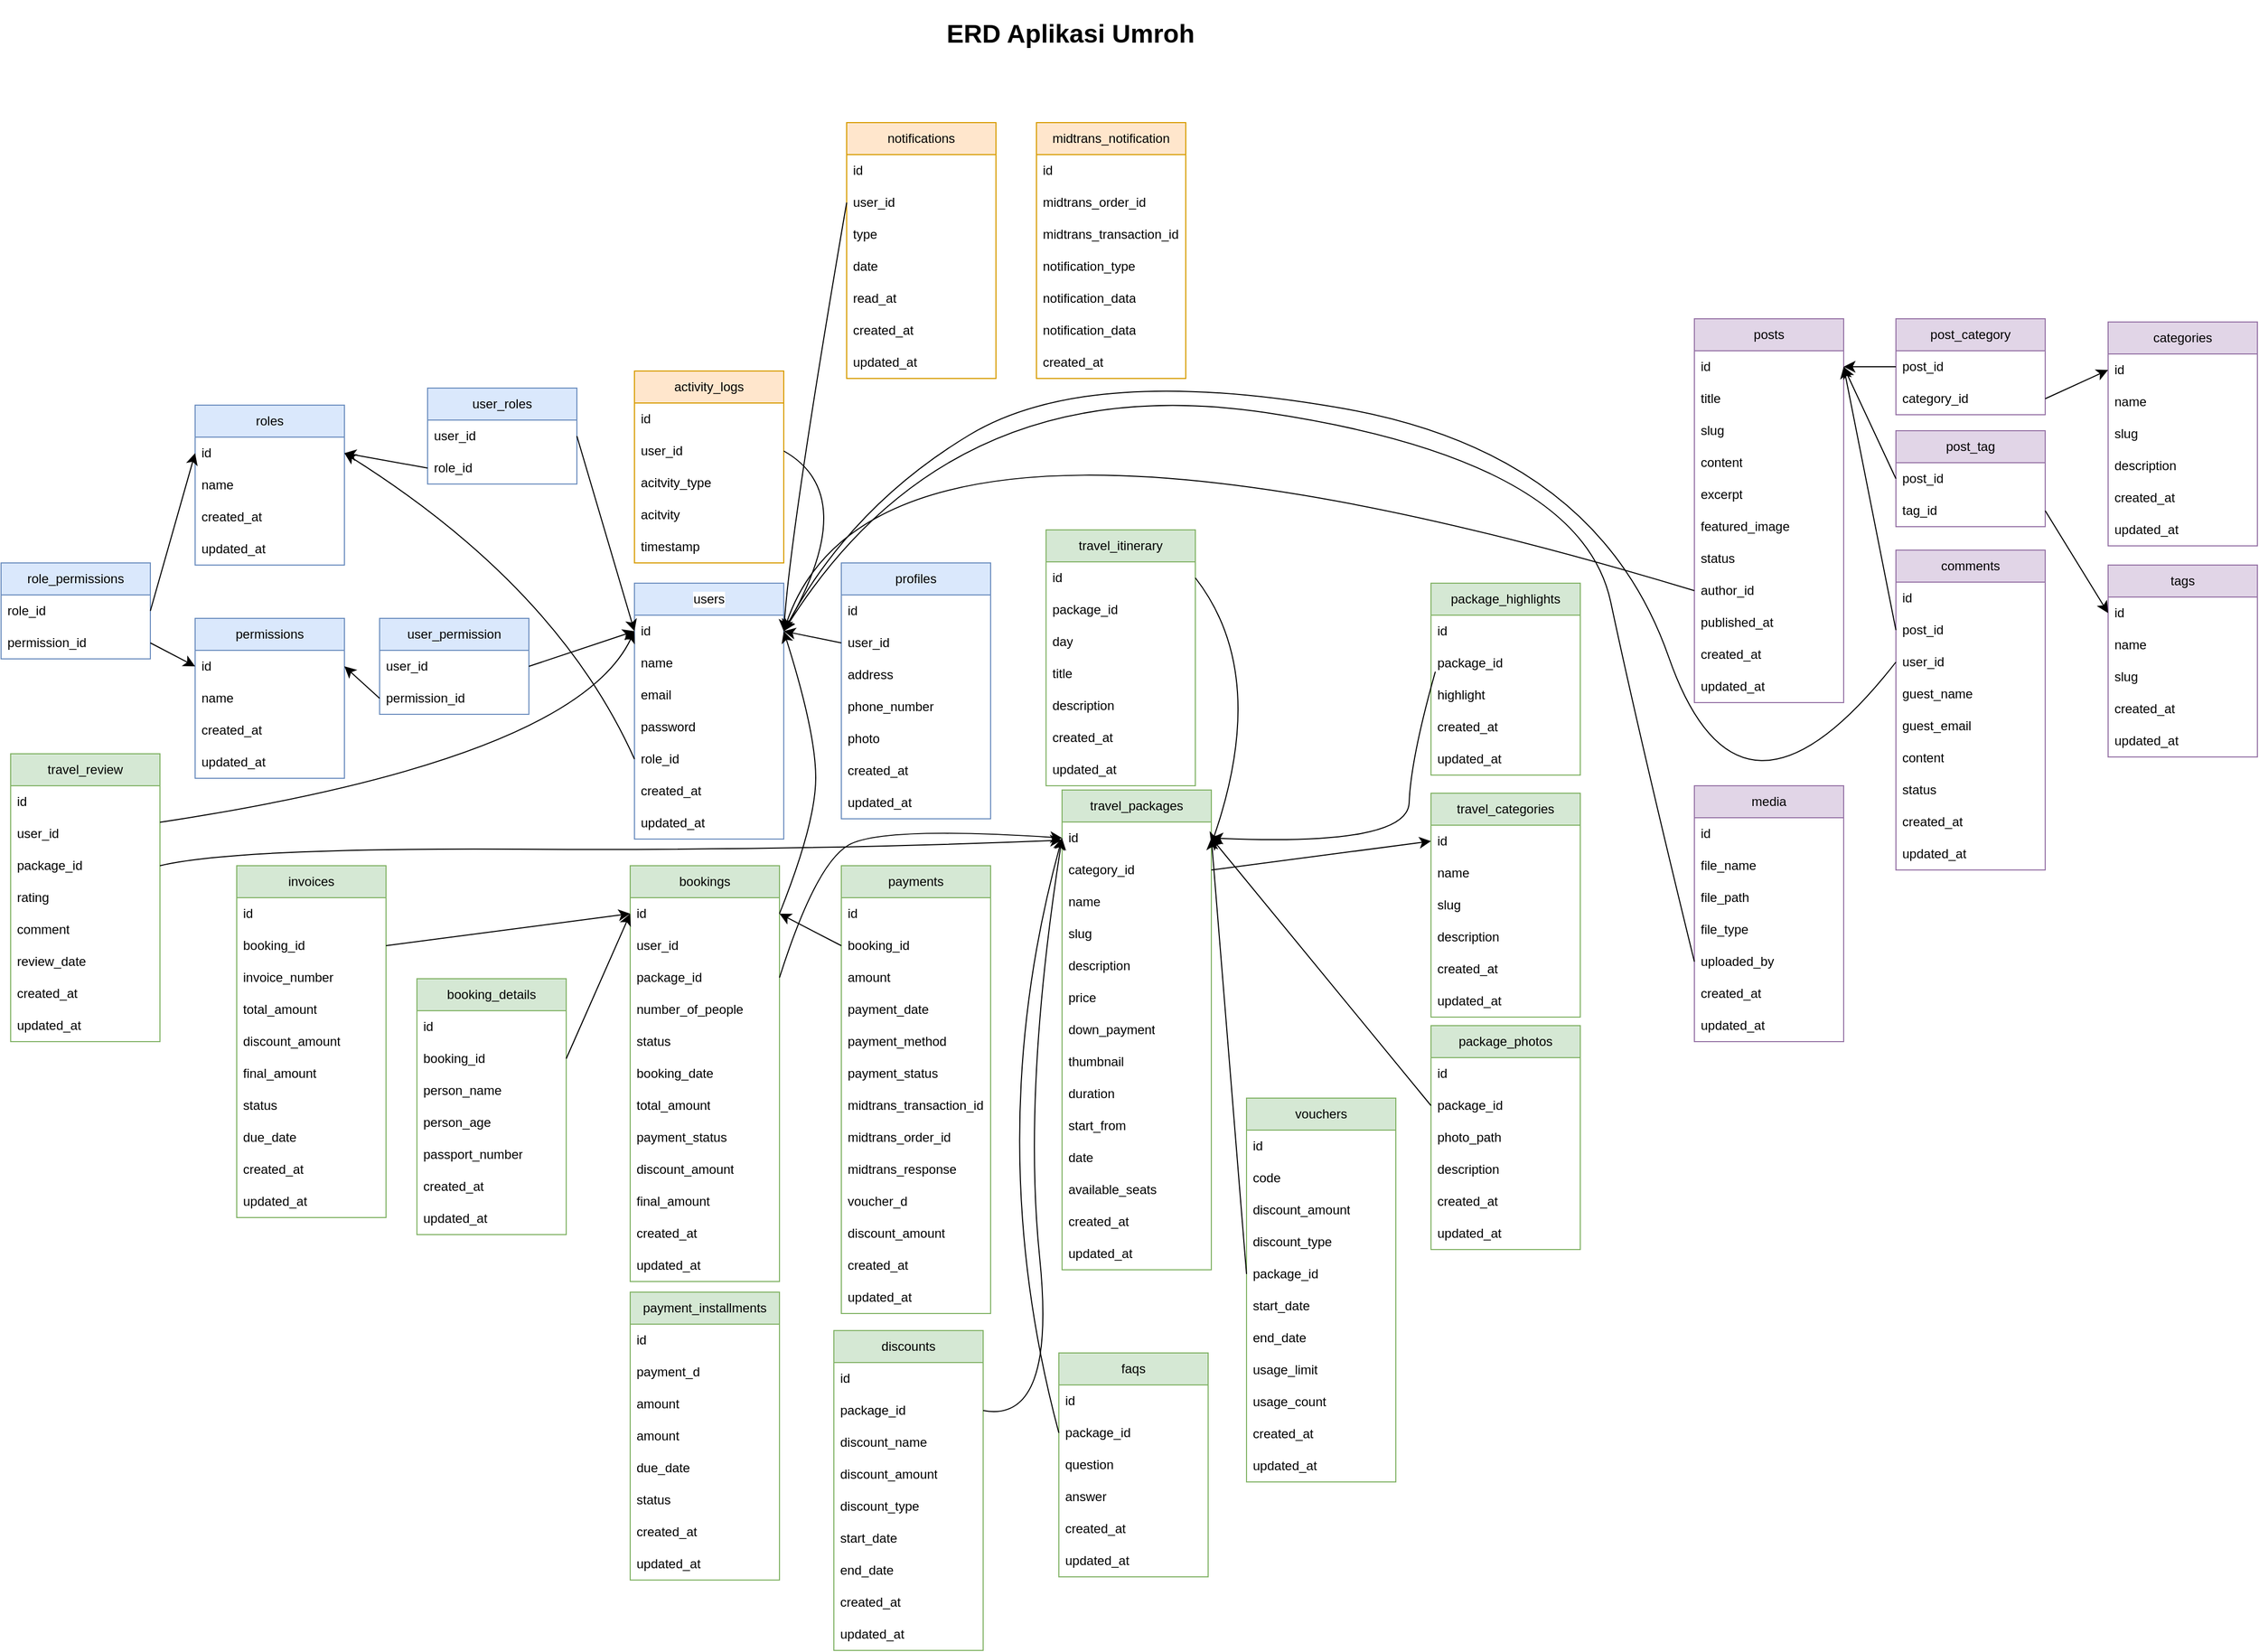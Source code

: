 <mxfile version="24.7.7">
  <diagram name="Page-1" id="e8MddLWdGe5sjme5WFYo">
    <mxGraphModel dx="1970" dy="2315" grid="0" gridSize="10" guides="1" tooltips="1" connect="1" arrows="1" fold="1" page="1" pageScale="1" pageWidth="827" pageHeight="1169" math="0" shadow="0">
      <root>
        <mxCell id="0" />
        <mxCell id="1" parent="0" />
        <mxCell id="IvN_7NjDuz4U5pdXSpMO-1" value="ERD Aplikasi Umroh" style="text;strokeColor=none;fillColor=none;html=1;align=center;verticalAlign=middle;whiteSpace=wrap;rounded=0;fontSize=24;fontStyle=1" parent="1" vertex="1">
          <mxGeometry x="1003" y="-957" width="464.1" height="63" as="geometry" />
        </mxCell>
        <mxCell id="IvN_7NjDuz4U5pdXSpMO-2" value="users" style="swimlane;fontStyle=0;childLayout=stackLayout;horizontal=1;startSize=30;horizontalStack=0;resizeParent=1;resizeParentMax=0;resizeLast=0;collapsible=1;marginBottom=0;whiteSpace=wrap;html=1;labelBackgroundColor=default;fillColor=#dae8fc;strokeColor=#6c8ebf;" parent="1" vertex="1">
          <mxGeometry x="826" y="-410" width="140" height="240" as="geometry" />
        </mxCell>
        <mxCell id="IvN_7NjDuz4U5pdXSpMO-3" value="id" style="text;strokeColor=none;fillColor=none;align=left;verticalAlign=middle;spacingLeft=4;spacingRight=4;overflow=hidden;points=[[0,0.5],[1,0.5]];portConstraint=eastwest;rotatable=0;whiteSpace=wrap;html=1;" parent="IvN_7NjDuz4U5pdXSpMO-2" vertex="1">
          <mxGeometry y="30" width="140" height="30" as="geometry" />
        </mxCell>
        <mxCell id="IvN_7NjDuz4U5pdXSpMO-4" value="name" style="text;strokeColor=none;fillColor=none;align=left;verticalAlign=middle;spacingLeft=4;spacingRight=4;overflow=hidden;points=[[0,0.5],[1,0.5]];portConstraint=eastwest;rotatable=0;whiteSpace=wrap;html=1;" parent="IvN_7NjDuz4U5pdXSpMO-2" vertex="1">
          <mxGeometry y="60" width="140" height="30" as="geometry" />
        </mxCell>
        <mxCell id="IvN_7NjDuz4U5pdXSpMO-52" value="email" style="text;strokeColor=none;fillColor=none;align=left;verticalAlign=middle;spacingLeft=4;spacingRight=4;overflow=hidden;points=[[0,0.5],[1,0.5]];portConstraint=eastwest;rotatable=0;whiteSpace=wrap;html=1;" parent="IvN_7NjDuz4U5pdXSpMO-2" vertex="1">
          <mxGeometry y="90" width="140" height="30" as="geometry" />
        </mxCell>
        <mxCell id="IvN_7NjDuz4U5pdXSpMO-6" value="password" style="text;strokeColor=none;fillColor=none;align=left;verticalAlign=middle;spacingLeft=4;spacingRight=4;overflow=hidden;points=[[0,0.5],[1,0.5]];portConstraint=eastwest;rotatable=0;whiteSpace=wrap;html=1;" parent="IvN_7NjDuz4U5pdXSpMO-2" vertex="1">
          <mxGeometry y="120" width="140" height="30" as="geometry" />
        </mxCell>
        <mxCell id="IvN_7NjDuz4U5pdXSpMO-5" value="role_id" style="text;strokeColor=none;fillColor=none;align=left;verticalAlign=middle;spacingLeft=4;spacingRight=4;overflow=hidden;points=[[0,0.5],[1,0.5]];portConstraint=eastwest;rotatable=0;whiteSpace=wrap;html=1;" parent="IvN_7NjDuz4U5pdXSpMO-2" vertex="1">
          <mxGeometry y="150" width="140" height="30" as="geometry" />
        </mxCell>
        <mxCell id="IvN_7NjDuz4U5pdXSpMO-7" value="created_at" style="text;strokeColor=none;fillColor=none;align=left;verticalAlign=middle;spacingLeft=4;spacingRight=4;overflow=hidden;points=[[0,0.5],[1,0.5]];portConstraint=eastwest;rotatable=0;whiteSpace=wrap;html=1;" parent="IvN_7NjDuz4U5pdXSpMO-2" vertex="1">
          <mxGeometry y="180" width="140" height="30" as="geometry" />
        </mxCell>
        <mxCell id="IvN_7NjDuz4U5pdXSpMO-53" value="updated_at" style="text;strokeColor=none;fillColor=none;align=left;verticalAlign=middle;spacingLeft=4;spacingRight=4;overflow=hidden;points=[[0,0.5],[1,0.5]];portConstraint=eastwest;rotatable=0;whiteSpace=wrap;html=1;" parent="IvN_7NjDuz4U5pdXSpMO-2" vertex="1">
          <mxGeometry y="210" width="140" height="30" as="geometry" />
        </mxCell>
        <mxCell id="IvN_7NjDuz4U5pdXSpMO-8" value="roles" style="swimlane;fontStyle=0;childLayout=stackLayout;horizontal=1;startSize=30;horizontalStack=0;resizeParent=1;resizeParentMax=0;resizeLast=0;collapsible=1;marginBottom=0;whiteSpace=wrap;html=1;fillColor=#dae8fc;strokeColor=#6c8ebf;" parent="1" vertex="1">
          <mxGeometry x="414" y="-577" width="140" height="150" as="geometry" />
        </mxCell>
        <mxCell id="IvN_7NjDuz4U5pdXSpMO-9" value="id" style="text;strokeColor=none;fillColor=none;align=left;verticalAlign=middle;spacingLeft=4;spacingRight=4;overflow=hidden;points=[[0,0.5],[1,0.5]];portConstraint=eastwest;rotatable=0;whiteSpace=wrap;html=1;" parent="IvN_7NjDuz4U5pdXSpMO-8" vertex="1">
          <mxGeometry y="30" width="140" height="30" as="geometry" />
        </mxCell>
        <mxCell id="IvN_7NjDuz4U5pdXSpMO-10" value="name" style="text;strokeColor=none;fillColor=none;align=left;verticalAlign=middle;spacingLeft=4;spacingRight=4;overflow=hidden;points=[[0,0.5],[1,0.5]];portConstraint=eastwest;rotatable=0;whiteSpace=wrap;html=1;" parent="IvN_7NjDuz4U5pdXSpMO-8" vertex="1">
          <mxGeometry y="60" width="140" height="30" as="geometry" />
        </mxCell>
        <mxCell id="IvN_7NjDuz4U5pdXSpMO-56" value="created_at" style="text;strokeColor=none;fillColor=none;align=left;verticalAlign=middle;spacingLeft=4;spacingRight=4;overflow=hidden;points=[[0,0.5],[1,0.5]];portConstraint=eastwest;rotatable=0;whiteSpace=wrap;html=1;" parent="IvN_7NjDuz4U5pdXSpMO-8" vertex="1">
          <mxGeometry y="90" width="140" height="30" as="geometry" />
        </mxCell>
        <mxCell id="IvN_7NjDuz4U5pdXSpMO-57" value="updated_at" style="text;strokeColor=none;fillColor=none;align=left;verticalAlign=middle;spacingLeft=4;spacingRight=4;overflow=hidden;points=[[0,0.5],[1,0.5]];portConstraint=eastwest;rotatable=0;whiteSpace=wrap;html=1;" parent="IvN_7NjDuz4U5pdXSpMO-8" vertex="1">
          <mxGeometry y="120" width="140" height="30" as="geometry" />
        </mxCell>
        <mxCell id="IvN_7NjDuz4U5pdXSpMO-15" style="edgeStyle=none;curved=1;rounded=0;orthogonalLoop=1;jettySize=auto;html=1;entryX=1;entryY=0.5;entryDx=0;entryDy=0;fontSize=12;startSize=8;endSize=8;exitX=0;exitY=0.5;exitDx=0;exitDy=0;" parent="1" source="IvN_7NjDuz4U5pdXSpMO-5" target="IvN_7NjDuz4U5pdXSpMO-9" edge="1">
          <mxGeometry relative="1" as="geometry">
            <Array as="points">
              <mxPoint x="754" y="-406" />
            </Array>
          </mxGeometry>
        </mxCell>
        <mxCell id="IvN_7NjDuz4U5pdXSpMO-16" value="role_permissions" style="swimlane;fontStyle=0;childLayout=stackLayout;horizontal=1;startSize=30;horizontalStack=0;resizeParent=1;resizeParentMax=0;resizeLast=0;collapsible=1;marginBottom=0;whiteSpace=wrap;html=1;fillColor=#dae8fc;strokeColor=#6c8ebf;" parent="1" vertex="1">
          <mxGeometry x="232" y="-429" width="140" height="90" as="geometry" />
        </mxCell>
        <mxCell id="IvN_7NjDuz4U5pdXSpMO-17" value="role_id" style="text;strokeColor=none;fillColor=none;align=left;verticalAlign=middle;spacingLeft=4;spacingRight=4;overflow=hidden;points=[[0,0.5],[1,0.5]];portConstraint=eastwest;rotatable=0;whiteSpace=wrap;html=1;" parent="IvN_7NjDuz4U5pdXSpMO-16" vertex="1">
          <mxGeometry y="30" width="140" height="30" as="geometry" />
        </mxCell>
        <mxCell id="IvN_7NjDuz4U5pdXSpMO-18" value="permission_id" style="text;strokeColor=none;fillColor=none;align=left;verticalAlign=middle;spacingLeft=4;spacingRight=4;overflow=hidden;points=[[0,0.5],[1,0.5]];portConstraint=eastwest;rotatable=0;whiteSpace=wrap;html=1;" parent="IvN_7NjDuz4U5pdXSpMO-16" vertex="1">
          <mxGeometry y="60" width="140" height="30" as="geometry" />
        </mxCell>
        <mxCell id="IvN_7NjDuz4U5pdXSpMO-19" value="travel_packages" style="swimlane;fontStyle=0;childLayout=stackLayout;horizontal=1;startSize=30;horizontalStack=0;resizeParent=1;resizeParentMax=0;resizeLast=0;collapsible=1;marginBottom=0;whiteSpace=wrap;html=1;fillColor=#d5e8d4;strokeColor=#82b366;" parent="1" vertex="1">
          <mxGeometry x="1227" y="-216" width="140" height="450" as="geometry" />
        </mxCell>
        <mxCell id="IvN_7NjDuz4U5pdXSpMO-20" value="id" style="text;strokeColor=none;fillColor=none;align=left;verticalAlign=middle;spacingLeft=4;spacingRight=4;overflow=hidden;points=[[0,0.5],[1,0.5]];portConstraint=eastwest;rotatable=0;whiteSpace=wrap;html=1;" parent="IvN_7NjDuz4U5pdXSpMO-19" vertex="1">
          <mxGeometry y="30" width="140" height="30" as="geometry" />
        </mxCell>
        <mxCell id="-srVIZ19uDj5QJdWN5mL-28" value="category_id" style="text;strokeColor=none;fillColor=none;align=left;verticalAlign=middle;spacingLeft=4;spacingRight=4;overflow=hidden;points=[[0,0.5],[1,0.5]];portConstraint=eastwest;rotatable=0;whiteSpace=wrap;html=1;" vertex="1" parent="IvN_7NjDuz4U5pdXSpMO-19">
          <mxGeometry y="60" width="140" height="30" as="geometry" />
        </mxCell>
        <mxCell id="IvN_7NjDuz4U5pdXSpMO-21" value="name" style="text;strokeColor=none;fillColor=none;align=left;verticalAlign=middle;spacingLeft=4;spacingRight=4;overflow=hidden;points=[[0,0.5],[1,0.5]];portConstraint=eastwest;rotatable=0;whiteSpace=wrap;html=1;" parent="IvN_7NjDuz4U5pdXSpMO-19" vertex="1">
          <mxGeometry y="90" width="140" height="30" as="geometry" />
        </mxCell>
        <mxCell id="-srVIZ19uDj5QJdWN5mL-17" value="slug" style="text;strokeColor=none;fillColor=none;align=left;verticalAlign=middle;spacingLeft=4;spacingRight=4;overflow=hidden;points=[[0,0.5],[1,0.5]];portConstraint=eastwest;rotatable=0;whiteSpace=wrap;html=1;" vertex="1" parent="IvN_7NjDuz4U5pdXSpMO-19">
          <mxGeometry y="120" width="140" height="30" as="geometry" />
        </mxCell>
        <mxCell id="IvN_7NjDuz4U5pdXSpMO-91" value="description" style="text;strokeColor=none;fillColor=none;align=left;verticalAlign=middle;spacingLeft=4;spacingRight=4;overflow=hidden;points=[[0,0.5],[1,0.5]];portConstraint=eastwest;rotatable=0;whiteSpace=wrap;html=1;" parent="IvN_7NjDuz4U5pdXSpMO-19" vertex="1">
          <mxGeometry y="150" width="140" height="30" as="geometry" />
        </mxCell>
        <mxCell id="IvN_7NjDuz4U5pdXSpMO-34" value="price" style="text;strokeColor=none;fillColor=none;align=left;verticalAlign=middle;spacingLeft=4;spacingRight=4;overflow=hidden;points=[[0,0.5],[1,0.5]];portConstraint=eastwest;rotatable=0;whiteSpace=wrap;html=1;" parent="IvN_7NjDuz4U5pdXSpMO-19" vertex="1">
          <mxGeometry y="180" width="140" height="30" as="geometry" />
        </mxCell>
        <mxCell id="-srVIZ19uDj5QJdWN5mL-30" value="down_payment" style="text;strokeColor=none;fillColor=none;align=left;verticalAlign=middle;spacingLeft=4;spacingRight=4;overflow=hidden;points=[[0,0.5],[1,0.5]];portConstraint=eastwest;rotatable=0;whiteSpace=wrap;html=1;" vertex="1" parent="IvN_7NjDuz4U5pdXSpMO-19">
          <mxGeometry y="210" width="140" height="30" as="geometry" />
        </mxCell>
        <mxCell id="-srVIZ19uDj5QJdWN5mL-31" value="thumbnail" style="text;strokeColor=none;fillColor=none;align=left;verticalAlign=middle;spacingLeft=4;spacingRight=4;overflow=hidden;points=[[0,0.5],[1,0.5]];portConstraint=eastwest;rotatable=0;whiteSpace=wrap;html=1;" vertex="1" parent="IvN_7NjDuz4U5pdXSpMO-19">
          <mxGeometry y="240" width="140" height="30" as="geometry" />
        </mxCell>
        <mxCell id="IvN_7NjDuz4U5pdXSpMO-92" value="duration" style="text;strokeColor=none;fillColor=none;align=left;verticalAlign=middle;spacingLeft=4;spacingRight=4;overflow=hidden;points=[[0,0.5],[1,0.5]];portConstraint=eastwest;rotatable=0;whiteSpace=wrap;html=1;" parent="IvN_7NjDuz4U5pdXSpMO-19" vertex="1">
          <mxGeometry y="270" width="140" height="30" as="geometry" />
        </mxCell>
        <mxCell id="IvN_7NjDuz4U5pdXSpMO-51" value="start_from" style="text;strokeColor=none;fillColor=none;align=left;verticalAlign=middle;spacingLeft=4;spacingRight=4;overflow=hidden;points=[[0,0.5],[1,0.5]];portConstraint=eastwest;rotatable=0;whiteSpace=wrap;html=1;" parent="IvN_7NjDuz4U5pdXSpMO-19" vertex="1">
          <mxGeometry y="300" width="140" height="30" as="geometry" />
        </mxCell>
        <mxCell id="IvN_7NjDuz4U5pdXSpMO-31" value="date" style="text;strokeColor=none;fillColor=none;align=left;verticalAlign=middle;spacingLeft=4;spacingRight=4;overflow=hidden;points=[[0,0.5],[1,0.5]];portConstraint=eastwest;rotatable=0;whiteSpace=wrap;html=1;" parent="IvN_7NjDuz4U5pdXSpMO-19" vertex="1">
          <mxGeometry y="330" width="140" height="30" as="geometry" />
        </mxCell>
        <mxCell id="IvN_7NjDuz4U5pdXSpMO-95" value="available_seats" style="text;strokeColor=none;fillColor=none;align=left;verticalAlign=middle;spacingLeft=4;spacingRight=4;overflow=hidden;points=[[0,0.5],[1,0.5]];portConstraint=eastwest;rotatable=0;whiteSpace=wrap;html=1;" parent="IvN_7NjDuz4U5pdXSpMO-19" vertex="1">
          <mxGeometry y="360" width="140" height="30" as="geometry" />
        </mxCell>
        <mxCell id="IvN_7NjDuz4U5pdXSpMO-93" value="created_at" style="text;strokeColor=none;fillColor=none;align=left;verticalAlign=middle;spacingLeft=4;spacingRight=4;overflow=hidden;points=[[0,0.5],[1,0.5]];portConstraint=eastwest;rotatable=0;whiteSpace=wrap;html=1;" parent="IvN_7NjDuz4U5pdXSpMO-19" vertex="1">
          <mxGeometry y="390" width="140" height="30" as="geometry" />
        </mxCell>
        <mxCell id="IvN_7NjDuz4U5pdXSpMO-94" value="updated_at" style="text;strokeColor=none;fillColor=none;align=left;verticalAlign=middle;spacingLeft=4;spacingRight=4;overflow=hidden;points=[[0,0.5],[1,0.5]];portConstraint=eastwest;rotatable=0;whiteSpace=wrap;html=1;" parent="IvN_7NjDuz4U5pdXSpMO-19" vertex="1">
          <mxGeometry y="420" width="140" height="30" as="geometry" />
        </mxCell>
        <mxCell id="IvN_7NjDuz4U5pdXSpMO-23" value="travel_itinerary" style="swimlane;fontStyle=0;childLayout=stackLayout;horizontal=1;startSize=30;horizontalStack=0;resizeParent=1;resizeParentMax=0;resizeLast=0;collapsible=1;marginBottom=0;whiteSpace=wrap;html=1;fillColor=#d5e8d4;strokeColor=#82b366;" parent="1" vertex="1">
          <mxGeometry x="1212" y="-460" width="140" height="240" as="geometry" />
        </mxCell>
        <mxCell id="IvN_7NjDuz4U5pdXSpMO-24" value="id" style="text;strokeColor=none;fillColor=none;align=left;verticalAlign=middle;spacingLeft=4;spacingRight=4;overflow=hidden;points=[[0,0.5],[1,0.5]];portConstraint=eastwest;rotatable=0;whiteSpace=wrap;html=1;" parent="IvN_7NjDuz4U5pdXSpMO-23" vertex="1">
          <mxGeometry y="30" width="140" height="30" as="geometry" />
        </mxCell>
        <mxCell id="IvN_7NjDuz4U5pdXSpMO-25" value="package_id" style="text;strokeColor=none;fillColor=none;align=left;verticalAlign=middle;spacingLeft=4;spacingRight=4;overflow=hidden;points=[[0,0.5],[1,0.5]];portConstraint=eastwest;rotatable=0;whiteSpace=wrap;html=1;" parent="IvN_7NjDuz4U5pdXSpMO-23" vertex="1">
          <mxGeometry y="60" width="140" height="30" as="geometry" />
        </mxCell>
        <mxCell id="IvN_7NjDuz4U5pdXSpMO-40" value="day" style="text;strokeColor=none;fillColor=none;align=left;verticalAlign=middle;spacingLeft=4;spacingRight=4;overflow=hidden;points=[[0,0.5],[1,0.5]];portConstraint=eastwest;rotatable=0;whiteSpace=wrap;html=1;" parent="IvN_7NjDuz4U5pdXSpMO-23" vertex="1">
          <mxGeometry y="90" width="140" height="30" as="geometry" />
        </mxCell>
        <mxCell id="-srVIZ19uDj5QJdWN5mL-12" value="title" style="text;strokeColor=none;fillColor=none;align=left;verticalAlign=middle;spacingLeft=4;spacingRight=4;overflow=hidden;points=[[0,0.5],[1,0.5]];portConstraint=eastwest;rotatable=0;whiteSpace=wrap;html=1;" vertex="1" parent="IvN_7NjDuz4U5pdXSpMO-23">
          <mxGeometry y="120" width="140" height="30" as="geometry" />
        </mxCell>
        <mxCell id="-srVIZ19uDj5QJdWN5mL-13" value="description" style="text;strokeColor=none;fillColor=none;align=left;verticalAlign=middle;spacingLeft=4;spacingRight=4;overflow=hidden;points=[[0,0.5],[1,0.5]];portConstraint=eastwest;rotatable=0;whiteSpace=wrap;html=1;" vertex="1" parent="IvN_7NjDuz4U5pdXSpMO-23">
          <mxGeometry y="150" width="140" height="30" as="geometry" />
        </mxCell>
        <mxCell id="-srVIZ19uDj5QJdWN5mL-14" value="created_at" style="text;strokeColor=none;fillColor=none;align=left;verticalAlign=middle;spacingLeft=4;spacingRight=4;overflow=hidden;points=[[0,0.5],[1,0.5]];portConstraint=eastwest;rotatable=0;whiteSpace=wrap;html=1;" vertex="1" parent="IvN_7NjDuz4U5pdXSpMO-23">
          <mxGeometry y="180" width="140" height="30" as="geometry" />
        </mxCell>
        <mxCell id="-srVIZ19uDj5QJdWN5mL-15" value="updated_at" style="text;strokeColor=none;fillColor=none;align=left;verticalAlign=middle;spacingLeft=4;spacingRight=4;overflow=hidden;points=[[0,0.5],[1,0.5]];portConstraint=eastwest;rotatable=0;whiteSpace=wrap;html=1;" vertex="1" parent="IvN_7NjDuz4U5pdXSpMO-23">
          <mxGeometry y="210" width="140" height="30" as="geometry" />
        </mxCell>
        <mxCell id="IvN_7NjDuz4U5pdXSpMO-35" value="travel_review" style="swimlane;fontStyle=0;childLayout=stackLayout;horizontal=1;startSize=30;horizontalStack=0;resizeParent=1;resizeParentMax=0;resizeLast=0;collapsible=1;marginBottom=0;whiteSpace=wrap;html=1;fillColor=#d5e8d4;strokeColor=#82b366;" parent="1" vertex="1">
          <mxGeometry x="241" y="-250" width="140" height="270" as="geometry" />
        </mxCell>
        <mxCell id="IvN_7NjDuz4U5pdXSpMO-36" value="id" style="text;strokeColor=none;fillColor=none;align=left;verticalAlign=middle;spacingLeft=4;spacingRight=4;overflow=hidden;points=[[0,0.5],[1,0.5]];portConstraint=eastwest;rotatable=0;whiteSpace=wrap;html=1;" parent="IvN_7NjDuz4U5pdXSpMO-35" vertex="1">
          <mxGeometry y="30" width="140" height="30" as="geometry" />
        </mxCell>
        <mxCell id="IvN_7NjDuz4U5pdXSpMO-37" value="user_id" style="text;strokeColor=none;fillColor=none;align=left;verticalAlign=middle;spacingLeft=4;spacingRight=4;overflow=hidden;points=[[0,0.5],[1,0.5]];portConstraint=eastwest;rotatable=0;whiteSpace=wrap;html=1;" parent="IvN_7NjDuz4U5pdXSpMO-35" vertex="1">
          <mxGeometry y="60" width="140" height="30" as="geometry" />
        </mxCell>
        <mxCell id="-srVIZ19uDj5QJdWN5mL-2" value="package_id" style="text;strokeColor=none;fillColor=none;align=left;verticalAlign=middle;spacingLeft=4;spacingRight=4;overflow=hidden;points=[[0,0.5],[1,0.5]];portConstraint=eastwest;rotatable=0;whiteSpace=wrap;html=1;" vertex="1" parent="IvN_7NjDuz4U5pdXSpMO-35">
          <mxGeometry y="90" width="140" height="30" as="geometry" />
        </mxCell>
        <mxCell id="-srVIZ19uDj5QJdWN5mL-3" value="rating" style="text;strokeColor=none;fillColor=none;align=left;verticalAlign=middle;spacingLeft=4;spacingRight=4;overflow=hidden;points=[[0,0.5],[1,0.5]];portConstraint=eastwest;rotatable=0;whiteSpace=wrap;html=1;" vertex="1" parent="IvN_7NjDuz4U5pdXSpMO-35">
          <mxGeometry y="120" width="140" height="30" as="geometry" />
        </mxCell>
        <mxCell id="-srVIZ19uDj5QJdWN5mL-4" value="comment" style="text;strokeColor=none;fillColor=none;align=left;verticalAlign=middle;spacingLeft=4;spacingRight=4;overflow=hidden;points=[[0,0.5],[1,0.5]];portConstraint=eastwest;rotatable=0;whiteSpace=wrap;html=1;" vertex="1" parent="IvN_7NjDuz4U5pdXSpMO-35">
          <mxGeometry y="150" width="140" height="30" as="geometry" />
        </mxCell>
        <mxCell id="-srVIZ19uDj5QJdWN5mL-5" value="review_date" style="text;strokeColor=none;fillColor=none;align=left;verticalAlign=middle;spacingLeft=4;spacingRight=4;overflow=hidden;points=[[0,0.5],[1,0.5]];portConstraint=eastwest;rotatable=0;whiteSpace=wrap;html=1;" vertex="1" parent="IvN_7NjDuz4U5pdXSpMO-35">
          <mxGeometry y="180" width="140" height="30" as="geometry" />
        </mxCell>
        <mxCell id="IvN_7NjDuz4U5pdXSpMO-41" value="created_at" style="text;strokeColor=none;fillColor=none;align=left;verticalAlign=middle;spacingLeft=4;spacingRight=4;overflow=hidden;points=[[0,0.5],[1,0.5]];portConstraint=eastwest;rotatable=0;whiteSpace=wrap;html=1;" parent="IvN_7NjDuz4U5pdXSpMO-35" vertex="1">
          <mxGeometry y="210" width="140" height="30" as="geometry" />
        </mxCell>
        <mxCell id="-srVIZ19uDj5QJdWN5mL-6" value="updated_at" style="text;strokeColor=none;fillColor=none;align=left;verticalAlign=middle;spacingLeft=4;spacingRight=4;overflow=hidden;points=[[0,0.5],[1,0.5]];portConstraint=eastwest;rotatable=0;whiteSpace=wrap;html=1;" vertex="1" parent="IvN_7NjDuz4U5pdXSpMO-35">
          <mxGeometry y="240" width="140" height="30" as="geometry" />
        </mxCell>
        <mxCell id="IvN_7NjDuz4U5pdXSpMO-45" value="invoices" style="swimlane;fontStyle=0;childLayout=stackLayout;horizontal=1;startSize=30;horizontalStack=0;resizeParent=1;resizeParentMax=0;resizeLast=0;collapsible=1;marginBottom=0;whiteSpace=wrap;html=1;fillColor=#d5e8d4;strokeColor=#82b366;" parent="1" vertex="1">
          <mxGeometry x="453" y="-145" width="140" height="330" as="geometry" />
        </mxCell>
        <mxCell id="IvN_7NjDuz4U5pdXSpMO-46" value="id" style="text;strokeColor=none;fillColor=none;align=left;verticalAlign=middle;spacingLeft=4;spacingRight=4;overflow=hidden;points=[[0,0.5],[1,0.5]];portConstraint=eastwest;rotatable=0;whiteSpace=wrap;html=1;" parent="IvN_7NjDuz4U5pdXSpMO-45" vertex="1">
          <mxGeometry y="30" width="140" height="30" as="geometry" />
        </mxCell>
        <mxCell id="IvN_7NjDuz4U5pdXSpMO-47" value="booking_id" style="text;strokeColor=none;fillColor=none;align=left;verticalAlign=middle;spacingLeft=4;spacingRight=4;overflow=hidden;points=[[0,0.5],[1,0.5]];portConstraint=eastwest;rotatable=0;whiteSpace=wrap;html=1;" parent="IvN_7NjDuz4U5pdXSpMO-45" vertex="1">
          <mxGeometry y="60" width="140" height="30" as="geometry" />
        </mxCell>
        <mxCell id="IvN_7NjDuz4U5pdXSpMO-48" value="invoice_number" style="text;strokeColor=none;fillColor=none;align=left;verticalAlign=middle;spacingLeft=4;spacingRight=4;overflow=hidden;points=[[0,0.5],[1,0.5]];portConstraint=eastwest;rotatable=0;whiteSpace=wrap;html=1;" parent="IvN_7NjDuz4U5pdXSpMO-45" vertex="1">
          <mxGeometry y="90" width="140" height="30" as="geometry" />
        </mxCell>
        <mxCell id="IvN_7NjDuz4U5pdXSpMO-49" value="total_amount" style="text;strokeColor=none;fillColor=none;align=left;verticalAlign=middle;spacingLeft=4;spacingRight=4;overflow=hidden;points=[[0,0.5],[1,0.5]];portConstraint=eastwest;rotatable=0;whiteSpace=wrap;html=1;" parent="IvN_7NjDuz4U5pdXSpMO-45" vertex="1">
          <mxGeometry y="120" width="140" height="30" as="geometry" />
        </mxCell>
        <mxCell id="-srVIZ19uDj5QJdWN5mL-110" value="discount_amount" style="text;strokeColor=none;fillColor=none;align=left;verticalAlign=middle;spacingLeft=4;spacingRight=4;overflow=hidden;points=[[0,0.5],[1,0.5]];portConstraint=eastwest;rotatable=0;whiteSpace=wrap;html=1;" vertex="1" parent="IvN_7NjDuz4U5pdXSpMO-45">
          <mxGeometry y="150" width="140" height="30" as="geometry" />
        </mxCell>
        <mxCell id="-srVIZ19uDj5QJdWN5mL-111" value="final_amount" style="text;strokeColor=none;fillColor=none;align=left;verticalAlign=middle;spacingLeft=4;spacingRight=4;overflow=hidden;points=[[0,0.5],[1,0.5]];portConstraint=eastwest;rotatable=0;whiteSpace=wrap;html=1;" vertex="1" parent="IvN_7NjDuz4U5pdXSpMO-45">
          <mxGeometry y="180" width="140" height="30" as="geometry" />
        </mxCell>
        <mxCell id="IvN_7NjDuz4U5pdXSpMO-50" value="status" style="text;strokeColor=none;fillColor=none;align=left;verticalAlign=middle;spacingLeft=4;spacingRight=4;overflow=hidden;points=[[0,0.5],[1,0.5]];portConstraint=eastwest;rotatable=0;whiteSpace=wrap;html=1;" parent="IvN_7NjDuz4U5pdXSpMO-45" vertex="1">
          <mxGeometry y="210" width="140" height="30" as="geometry" />
        </mxCell>
        <mxCell id="IvN_7NjDuz4U5pdXSpMO-158" value="due_date" style="text;strokeColor=none;fillColor=none;align=left;verticalAlign=middle;spacingLeft=4;spacingRight=4;overflow=hidden;points=[[0,0.5],[1,0.5]];portConstraint=eastwest;rotatable=0;whiteSpace=wrap;html=1;" parent="IvN_7NjDuz4U5pdXSpMO-45" vertex="1">
          <mxGeometry y="240" width="140" height="30" as="geometry" />
        </mxCell>
        <mxCell id="IvN_7NjDuz4U5pdXSpMO-159" value="created_at" style="text;strokeColor=none;fillColor=none;align=left;verticalAlign=middle;spacingLeft=4;spacingRight=4;overflow=hidden;points=[[0,0.5],[1,0.5]];portConstraint=eastwest;rotatable=0;whiteSpace=wrap;html=1;" parent="IvN_7NjDuz4U5pdXSpMO-45" vertex="1">
          <mxGeometry y="270" width="140" height="30" as="geometry" />
        </mxCell>
        <mxCell id="IvN_7NjDuz4U5pdXSpMO-160" value="updated_at" style="text;strokeColor=none;fillColor=none;align=left;verticalAlign=middle;spacingLeft=4;spacingRight=4;overflow=hidden;points=[[0,0.5],[1,0.5]];portConstraint=eastwest;rotatable=0;whiteSpace=wrap;html=1;" parent="IvN_7NjDuz4U5pdXSpMO-45" vertex="1">
          <mxGeometry y="300" width="140" height="30" as="geometry" />
        </mxCell>
        <mxCell id="IvN_7NjDuz4U5pdXSpMO-58" value="permissions" style="swimlane;fontStyle=0;childLayout=stackLayout;horizontal=1;startSize=30;horizontalStack=0;resizeParent=1;resizeParentMax=0;resizeLast=0;collapsible=1;marginBottom=0;whiteSpace=wrap;html=1;fillColor=#dae8fc;strokeColor=#6c8ebf;" parent="1" vertex="1">
          <mxGeometry x="414" y="-377" width="140" height="150" as="geometry" />
        </mxCell>
        <mxCell id="IvN_7NjDuz4U5pdXSpMO-59" value="id" style="text;strokeColor=none;fillColor=none;align=left;verticalAlign=middle;spacingLeft=4;spacingRight=4;overflow=hidden;points=[[0,0.5],[1,0.5]];portConstraint=eastwest;rotatable=0;whiteSpace=wrap;html=1;" parent="IvN_7NjDuz4U5pdXSpMO-58" vertex="1">
          <mxGeometry y="30" width="140" height="30" as="geometry" />
        </mxCell>
        <mxCell id="IvN_7NjDuz4U5pdXSpMO-60" value="name" style="text;strokeColor=none;fillColor=none;align=left;verticalAlign=middle;spacingLeft=4;spacingRight=4;overflow=hidden;points=[[0,0.5],[1,0.5]];portConstraint=eastwest;rotatable=0;whiteSpace=wrap;html=1;" parent="IvN_7NjDuz4U5pdXSpMO-58" vertex="1">
          <mxGeometry y="60" width="140" height="30" as="geometry" />
        </mxCell>
        <mxCell id="IvN_7NjDuz4U5pdXSpMO-61" value="created_at" style="text;strokeColor=none;fillColor=none;align=left;verticalAlign=middle;spacingLeft=4;spacingRight=4;overflow=hidden;points=[[0,0.5],[1,0.5]];portConstraint=eastwest;rotatable=0;whiteSpace=wrap;html=1;" parent="IvN_7NjDuz4U5pdXSpMO-58" vertex="1">
          <mxGeometry y="90" width="140" height="30" as="geometry" />
        </mxCell>
        <mxCell id="IvN_7NjDuz4U5pdXSpMO-62" value="updated_at" style="text;strokeColor=none;fillColor=none;align=left;verticalAlign=middle;spacingLeft=4;spacingRight=4;overflow=hidden;points=[[0,0.5],[1,0.5]];portConstraint=eastwest;rotatable=0;whiteSpace=wrap;html=1;" parent="IvN_7NjDuz4U5pdXSpMO-58" vertex="1">
          <mxGeometry y="120" width="140" height="30" as="geometry" />
        </mxCell>
        <mxCell id="IvN_7NjDuz4U5pdXSpMO-63" value="" style="edgeStyle=none;curved=1;rounded=0;orthogonalLoop=1;jettySize=auto;html=1;fontSize=12;startSize=8;endSize=8;exitX=1;exitY=0.5;exitDx=0;exitDy=0;entryX=0;entryY=0.5;entryDx=0;entryDy=0;" parent="1" source="IvN_7NjDuz4U5pdXSpMO-17" target="IvN_7NjDuz4U5pdXSpMO-9" edge="1">
          <mxGeometry relative="1" as="geometry" />
        </mxCell>
        <mxCell id="IvN_7NjDuz4U5pdXSpMO-64" value="" style="edgeStyle=none;curved=1;rounded=0;orthogonalLoop=1;jettySize=auto;html=1;fontSize=12;startSize=8;endSize=8;entryX=0;entryY=0.5;entryDx=0;entryDy=0;exitX=1;exitY=0.5;exitDx=0;exitDy=0;" parent="1" source="IvN_7NjDuz4U5pdXSpMO-18" target="IvN_7NjDuz4U5pdXSpMO-59" edge="1">
          <mxGeometry relative="1" as="geometry">
            <Array as="points" />
          </mxGeometry>
        </mxCell>
        <mxCell id="IvN_7NjDuz4U5pdXSpMO-65" value="user_roles" style="swimlane;fontStyle=0;childLayout=stackLayout;horizontal=1;startSize=30;horizontalStack=0;resizeParent=1;resizeParentMax=0;resizeLast=0;collapsible=1;marginBottom=0;whiteSpace=wrap;html=1;fillColor=#dae8fc;strokeColor=#6c8ebf;" parent="1" vertex="1">
          <mxGeometry x="632" y="-593" width="140" height="90" as="geometry" />
        </mxCell>
        <mxCell id="IvN_7NjDuz4U5pdXSpMO-66" value="user_id" style="text;strokeColor=none;fillColor=none;align=left;verticalAlign=middle;spacingLeft=4;spacingRight=4;overflow=hidden;points=[[0,0.5],[1,0.5]];portConstraint=eastwest;rotatable=0;whiteSpace=wrap;html=1;" parent="IvN_7NjDuz4U5pdXSpMO-65" vertex="1">
          <mxGeometry y="30" width="140" height="30" as="geometry" />
        </mxCell>
        <mxCell id="IvN_7NjDuz4U5pdXSpMO-67" value="role_id" style="text;strokeColor=none;fillColor=none;align=left;verticalAlign=middle;spacingLeft=4;spacingRight=4;overflow=hidden;points=[[0,0.5],[1,0.5]];portConstraint=eastwest;rotatable=0;whiteSpace=wrap;html=1;" parent="IvN_7NjDuz4U5pdXSpMO-65" vertex="1">
          <mxGeometry y="60" width="140" height="30" as="geometry" />
        </mxCell>
        <mxCell id="IvN_7NjDuz4U5pdXSpMO-70" style="edgeStyle=none;curved=1;rounded=0;orthogonalLoop=1;jettySize=auto;html=1;entryX=0;entryY=0.5;entryDx=0;entryDy=0;fontSize=12;startSize=8;endSize=8;exitX=1;exitY=0.5;exitDx=0;exitDy=0;" parent="1" source="IvN_7NjDuz4U5pdXSpMO-66" target="IvN_7NjDuz4U5pdXSpMO-3" edge="1">
          <mxGeometry relative="1" as="geometry" />
        </mxCell>
        <mxCell id="IvN_7NjDuz4U5pdXSpMO-71" style="edgeStyle=none;curved=1;rounded=0;orthogonalLoop=1;jettySize=auto;html=1;entryX=1;entryY=0.5;entryDx=0;entryDy=0;fontSize=12;startSize=8;endSize=8;exitX=0;exitY=0.5;exitDx=0;exitDy=0;" parent="1" source="IvN_7NjDuz4U5pdXSpMO-67" target="IvN_7NjDuz4U5pdXSpMO-9" edge="1">
          <mxGeometry relative="1" as="geometry">
            <Array as="points" />
          </mxGeometry>
        </mxCell>
        <mxCell id="IvN_7NjDuz4U5pdXSpMO-73" value="user_permission" style="swimlane;fontStyle=0;childLayout=stackLayout;horizontal=1;startSize=30;horizontalStack=0;resizeParent=1;resizeParentMax=0;resizeLast=0;collapsible=1;marginBottom=0;whiteSpace=wrap;html=1;fillColor=#dae8fc;strokeColor=#6c8ebf;" parent="1" vertex="1">
          <mxGeometry x="587" y="-377" width="140" height="90" as="geometry" />
        </mxCell>
        <mxCell id="IvN_7NjDuz4U5pdXSpMO-74" value="user_id" style="text;strokeColor=none;fillColor=none;align=left;verticalAlign=middle;spacingLeft=4;spacingRight=4;overflow=hidden;points=[[0,0.5],[1,0.5]];portConstraint=eastwest;rotatable=0;whiteSpace=wrap;html=1;" parent="IvN_7NjDuz4U5pdXSpMO-73" vertex="1">
          <mxGeometry y="30" width="140" height="30" as="geometry" />
        </mxCell>
        <mxCell id="IvN_7NjDuz4U5pdXSpMO-75" value="permission_id" style="text;strokeColor=none;fillColor=none;align=left;verticalAlign=middle;spacingLeft=4;spacingRight=4;overflow=hidden;points=[[0,0.5],[1,0.5]];portConstraint=eastwest;rotatable=0;whiteSpace=wrap;html=1;" parent="IvN_7NjDuz4U5pdXSpMO-73" vertex="1">
          <mxGeometry y="60" width="140" height="30" as="geometry" />
        </mxCell>
        <mxCell id="IvN_7NjDuz4U5pdXSpMO-76" style="edgeStyle=none;curved=1;rounded=0;orthogonalLoop=1;jettySize=auto;html=1;entryX=0;entryY=0.5;entryDx=0;entryDy=0;fontSize=12;startSize=8;endSize=8;exitX=1;exitY=0.5;exitDx=0;exitDy=0;" parent="1" source="IvN_7NjDuz4U5pdXSpMO-74" target="IvN_7NjDuz4U5pdXSpMO-3" edge="1">
          <mxGeometry relative="1" as="geometry">
            <Array as="points" />
          </mxGeometry>
        </mxCell>
        <mxCell id="IvN_7NjDuz4U5pdXSpMO-79" style="edgeStyle=none;curved=1;rounded=0;orthogonalLoop=1;jettySize=auto;html=1;entryX=1;entryY=0.5;entryDx=0;entryDy=0;fontSize=12;startSize=8;endSize=8;exitX=0;exitY=0.5;exitDx=0;exitDy=0;" parent="1" source="IvN_7NjDuz4U5pdXSpMO-75" target="IvN_7NjDuz4U5pdXSpMO-59" edge="1">
          <mxGeometry relative="1" as="geometry" />
        </mxCell>
        <mxCell id="IvN_7NjDuz4U5pdXSpMO-80" value="profiles" style="swimlane;fontStyle=0;childLayout=stackLayout;horizontal=1;startSize=30;horizontalStack=0;resizeParent=1;resizeParentMax=0;resizeLast=0;collapsible=1;marginBottom=0;whiteSpace=wrap;html=1;fillColor=#dae8fc;strokeColor=#6c8ebf;" parent="1" vertex="1">
          <mxGeometry x="1020" y="-429" width="140" height="240" as="geometry" />
        </mxCell>
        <mxCell id="IvN_7NjDuz4U5pdXSpMO-81" value="id" style="text;strokeColor=none;fillColor=none;align=left;verticalAlign=middle;spacingLeft=4;spacingRight=4;overflow=hidden;points=[[0,0.5],[1,0.5]];portConstraint=eastwest;rotatable=0;whiteSpace=wrap;html=1;" parent="IvN_7NjDuz4U5pdXSpMO-80" vertex="1">
          <mxGeometry y="30" width="140" height="30" as="geometry" />
        </mxCell>
        <mxCell id="IvN_7NjDuz4U5pdXSpMO-82" value="user_id" style="text;strokeColor=none;fillColor=none;align=left;verticalAlign=middle;spacingLeft=4;spacingRight=4;overflow=hidden;points=[[0,0.5],[1,0.5]];portConstraint=eastwest;rotatable=0;whiteSpace=wrap;html=1;" parent="IvN_7NjDuz4U5pdXSpMO-80" vertex="1">
          <mxGeometry y="60" width="140" height="30" as="geometry" />
        </mxCell>
        <mxCell id="IvN_7NjDuz4U5pdXSpMO-83" value="address" style="text;strokeColor=none;fillColor=none;align=left;verticalAlign=middle;spacingLeft=4;spacingRight=4;overflow=hidden;points=[[0,0.5],[1,0.5]];portConstraint=eastwest;rotatable=0;whiteSpace=wrap;html=1;" parent="IvN_7NjDuz4U5pdXSpMO-80" vertex="1">
          <mxGeometry y="90" width="140" height="30" as="geometry" />
        </mxCell>
        <mxCell id="IvN_7NjDuz4U5pdXSpMO-84" value="phone_number" style="text;strokeColor=none;fillColor=none;align=left;verticalAlign=middle;spacingLeft=4;spacingRight=4;overflow=hidden;points=[[0,0.5],[1,0.5]];portConstraint=eastwest;rotatable=0;whiteSpace=wrap;html=1;" parent="IvN_7NjDuz4U5pdXSpMO-80" vertex="1">
          <mxGeometry y="120" width="140" height="30" as="geometry" />
        </mxCell>
        <mxCell id="IvN_7NjDuz4U5pdXSpMO-85" value="photo" style="text;strokeColor=none;fillColor=none;align=left;verticalAlign=middle;spacingLeft=4;spacingRight=4;overflow=hidden;points=[[0,0.5],[1,0.5]];portConstraint=eastwest;rotatable=0;whiteSpace=wrap;html=1;" parent="IvN_7NjDuz4U5pdXSpMO-80" vertex="1">
          <mxGeometry y="150" width="140" height="30" as="geometry" />
        </mxCell>
        <mxCell id="IvN_7NjDuz4U5pdXSpMO-87" value="created_at" style="text;strokeColor=none;fillColor=none;align=left;verticalAlign=middle;spacingLeft=4;spacingRight=4;overflow=hidden;points=[[0,0.5],[1,0.5]];portConstraint=eastwest;rotatable=0;whiteSpace=wrap;html=1;" parent="IvN_7NjDuz4U5pdXSpMO-80" vertex="1">
          <mxGeometry y="180" width="140" height="30" as="geometry" />
        </mxCell>
        <mxCell id="IvN_7NjDuz4U5pdXSpMO-88" value="updated_at" style="text;strokeColor=none;fillColor=none;align=left;verticalAlign=middle;spacingLeft=4;spacingRight=4;overflow=hidden;points=[[0,0.5],[1,0.5]];portConstraint=eastwest;rotatable=0;whiteSpace=wrap;html=1;" parent="IvN_7NjDuz4U5pdXSpMO-80" vertex="1">
          <mxGeometry y="210" width="140" height="30" as="geometry" />
        </mxCell>
        <mxCell id="IvN_7NjDuz4U5pdXSpMO-86" style="edgeStyle=none;curved=1;rounded=0;orthogonalLoop=1;jettySize=auto;html=1;entryX=1;entryY=0.5;entryDx=0;entryDy=0;fontSize=12;startSize=8;endSize=8;exitX=0;exitY=0.5;exitDx=0;exitDy=0;" parent="1" source="IvN_7NjDuz4U5pdXSpMO-82" target="IvN_7NjDuz4U5pdXSpMO-3" edge="1">
          <mxGeometry relative="1" as="geometry" />
        </mxCell>
        <mxCell id="IvN_7NjDuz4U5pdXSpMO-96" value="bookings" style="swimlane;fontStyle=0;childLayout=stackLayout;horizontal=1;startSize=30;horizontalStack=0;resizeParent=1;resizeParentMax=0;resizeLast=0;collapsible=1;marginBottom=0;whiteSpace=wrap;html=1;fillColor=#d5e8d4;strokeColor=#82b366;" parent="1" vertex="1">
          <mxGeometry x="822" y="-145" width="140" height="390" as="geometry" />
        </mxCell>
        <mxCell id="IvN_7NjDuz4U5pdXSpMO-97" value="id" style="text;strokeColor=none;fillColor=none;align=left;verticalAlign=middle;spacingLeft=4;spacingRight=4;overflow=hidden;points=[[0,0.5],[1,0.5]];portConstraint=eastwest;rotatable=0;whiteSpace=wrap;html=1;" parent="IvN_7NjDuz4U5pdXSpMO-96" vertex="1">
          <mxGeometry y="30" width="140" height="30" as="geometry" />
        </mxCell>
        <mxCell id="IvN_7NjDuz4U5pdXSpMO-98" value="user_id" style="text;strokeColor=none;fillColor=none;align=left;verticalAlign=middle;spacingLeft=4;spacingRight=4;overflow=hidden;points=[[0,0.5],[1,0.5]];portConstraint=eastwest;rotatable=0;whiteSpace=wrap;html=1;" parent="IvN_7NjDuz4U5pdXSpMO-96" vertex="1">
          <mxGeometry y="60" width="140" height="30" as="geometry" />
        </mxCell>
        <mxCell id="IvN_7NjDuz4U5pdXSpMO-99" value="package_id" style="text;strokeColor=none;fillColor=none;align=left;verticalAlign=middle;spacingLeft=4;spacingRight=4;overflow=hidden;points=[[0,0.5],[1,0.5]];portConstraint=eastwest;rotatable=0;whiteSpace=wrap;html=1;" parent="IvN_7NjDuz4U5pdXSpMO-96" vertex="1">
          <mxGeometry y="90" width="140" height="30" as="geometry" />
        </mxCell>
        <mxCell id="IvN_7NjDuz4U5pdXSpMO-144" value="number_of_people" style="text;strokeColor=none;fillColor=none;align=left;verticalAlign=middle;spacingLeft=4;spacingRight=4;overflow=hidden;points=[[0,0.5],[1,0.5]];portConstraint=eastwest;rotatable=0;whiteSpace=wrap;html=1;" parent="IvN_7NjDuz4U5pdXSpMO-96" vertex="1">
          <mxGeometry y="120" width="140" height="30" as="geometry" />
        </mxCell>
        <mxCell id="IvN_7NjDuz4U5pdXSpMO-100" value="status" style="text;strokeColor=none;fillColor=none;align=left;verticalAlign=middle;spacingLeft=4;spacingRight=4;overflow=hidden;points=[[0,0.5],[1,0.5]];portConstraint=eastwest;rotatable=0;whiteSpace=wrap;html=1;" parent="IvN_7NjDuz4U5pdXSpMO-96" vertex="1">
          <mxGeometry y="150" width="140" height="30" as="geometry" />
        </mxCell>
        <mxCell id="IvN_7NjDuz4U5pdXSpMO-101" value="booking_date" style="text;strokeColor=none;fillColor=none;align=left;verticalAlign=middle;spacingLeft=4;spacingRight=4;overflow=hidden;points=[[0,0.5],[1,0.5]];portConstraint=eastwest;rotatable=0;whiteSpace=wrap;html=1;" parent="IvN_7NjDuz4U5pdXSpMO-96" vertex="1">
          <mxGeometry y="180" width="140" height="30" as="geometry" />
        </mxCell>
        <mxCell id="IvN_7NjDuz4U5pdXSpMO-145" value="total_amount" style="text;strokeColor=none;fillColor=none;align=left;verticalAlign=middle;spacingLeft=4;spacingRight=4;overflow=hidden;points=[[0,0.5],[1,0.5]];portConstraint=eastwest;rotatable=0;whiteSpace=wrap;html=1;" parent="IvN_7NjDuz4U5pdXSpMO-96" vertex="1">
          <mxGeometry y="210" width="140" height="30" as="geometry" />
        </mxCell>
        <mxCell id="IvN_7NjDuz4U5pdXSpMO-102" value="payment_status" style="text;strokeColor=none;fillColor=none;align=left;verticalAlign=middle;spacingLeft=4;spacingRight=4;overflow=hidden;points=[[0,0.5],[1,0.5]];portConstraint=eastwest;rotatable=0;whiteSpace=wrap;html=1;" parent="IvN_7NjDuz4U5pdXSpMO-96" vertex="1">
          <mxGeometry y="240" width="140" height="30" as="geometry" />
        </mxCell>
        <mxCell id="-srVIZ19uDj5QJdWN5mL-108" value="discount_amount" style="text;strokeColor=none;fillColor=none;align=left;verticalAlign=middle;spacingLeft=4;spacingRight=4;overflow=hidden;points=[[0,0.5],[1,0.5]];portConstraint=eastwest;rotatable=0;whiteSpace=wrap;html=1;" vertex="1" parent="IvN_7NjDuz4U5pdXSpMO-96">
          <mxGeometry y="270" width="140" height="30" as="geometry" />
        </mxCell>
        <mxCell id="-srVIZ19uDj5QJdWN5mL-109" value="final_amount" style="text;strokeColor=none;fillColor=none;align=left;verticalAlign=middle;spacingLeft=4;spacingRight=4;overflow=hidden;points=[[0,0.5],[1,0.5]];portConstraint=eastwest;rotatable=0;whiteSpace=wrap;html=1;" vertex="1" parent="IvN_7NjDuz4U5pdXSpMO-96">
          <mxGeometry y="300" width="140" height="30" as="geometry" />
        </mxCell>
        <mxCell id="IvN_7NjDuz4U5pdXSpMO-105" value="created_at" style="text;strokeColor=none;fillColor=none;align=left;verticalAlign=middle;spacingLeft=4;spacingRight=4;overflow=hidden;points=[[0,0.5],[1,0.5]];portConstraint=eastwest;rotatable=0;whiteSpace=wrap;html=1;" parent="IvN_7NjDuz4U5pdXSpMO-96" vertex="1">
          <mxGeometry y="330" width="140" height="30" as="geometry" />
        </mxCell>
        <mxCell id="IvN_7NjDuz4U5pdXSpMO-106" value="updated_at" style="text;strokeColor=none;fillColor=none;align=left;verticalAlign=middle;spacingLeft=4;spacingRight=4;overflow=hidden;points=[[0,0.5],[1,0.5]];portConstraint=eastwest;rotatable=0;whiteSpace=wrap;html=1;" parent="IvN_7NjDuz4U5pdXSpMO-96" vertex="1">
          <mxGeometry y="360" width="140" height="30" as="geometry" />
        </mxCell>
        <mxCell id="IvN_7NjDuz4U5pdXSpMO-107" style="edgeStyle=none;curved=1;rounded=0;orthogonalLoop=1;jettySize=auto;html=1;entryX=1;entryY=0.5;entryDx=0;entryDy=0;fontSize=12;startSize=8;endSize=8;exitX=1;exitY=0.5;exitDx=0;exitDy=0;" parent="1" source="IvN_7NjDuz4U5pdXSpMO-97" target="IvN_7NjDuz4U5pdXSpMO-3" edge="1">
          <mxGeometry relative="1" as="geometry">
            <mxPoint x="1077.02" y="-124.32" as="sourcePoint" />
            <mxPoint x="976" y="-361" as="targetPoint" />
            <Array as="points">
              <mxPoint x="996" y="-185" />
              <mxPoint x="996" y="-270" />
            </Array>
          </mxGeometry>
        </mxCell>
        <mxCell id="IvN_7NjDuz4U5pdXSpMO-108" style="edgeStyle=none;curved=1;rounded=0;orthogonalLoop=1;jettySize=auto;html=1;entryX=0;entryY=0.5;entryDx=0;entryDy=0;fontSize=12;startSize=8;endSize=8;exitX=1;exitY=0.5;exitDx=0;exitDy=0;" parent="1" source="IvN_7NjDuz4U5pdXSpMO-99" target="IvN_7NjDuz4U5pdXSpMO-20" edge="1">
          <mxGeometry relative="1" as="geometry">
            <Array as="points">
              <mxPoint x="996" y="-147" />
              <mxPoint x="1058" y="-182" />
            </Array>
          </mxGeometry>
        </mxCell>
        <mxCell id="IvN_7NjDuz4U5pdXSpMO-109" value="payments" style="swimlane;fontStyle=0;childLayout=stackLayout;horizontal=1;startSize=30;horizontalStack=0;resizeParent=1;resizeParentMax=0;resizeLast=0;collapsible=1;marginBottom=0;whiteSpace=wrap;html=1;fillColor=#d5e8d4;strokeColor=#82b366;" parent="1" vertex="1">
          <mxGeometry x="1020" y="-145" width="140" height="420" as="geometry" />
        </mxCell>
        <mxCell id="IvN_7NjDuz4U5pdXSpMO-110" value="id" style="text;strokeColor=none;fillColor=none;align=left;verticalAlign=middle;spacingLeft=4;spacingRight=4;overflow=hidden;points=[[0,0.5],[1,0.5]];portConstraint=eastwest;rotatable=0;whiteSpace=wrap;html=1;" parent="IvN_7NjDuz4U5pdXSpMO-109" vertex="1">
          <mxGeometry y="30" width="140" height="30" as="geometry" />
        </mxCell>
        <mxCell id="IvN_7NjDuz4U5pdXSpMO-111" value="booking_id" style="text;strokeColor=none;fillColor=none;align=left;verticalAlign=middle;spacingLeft=4;spacingRight=4;overflow=hidden;points=[[0,0.5],[1,0.5]];portConstraint=eastwest;rotatable=0;whiteSpace=wrap;html=1;" parent="IvN_7NjDuz4U5pdXSpMO-109" vertex="1">
          <mxGeometry y="60" width="140" height="30" as="geometry" />
        </mxCell>
        <mxCell id="IvN_7NjDuz4U5pdXSpMO-112" value="amount" style="text;strokeColor=none;fillColor=none;align=left;verticalAlign=middle;spacingLeft=4;spacingRight=4;overflow=hidden;points=[[0,0.5],[1,0.5]];portConstraint=eastwest;rotatable=0;whiteSpace=wrap;html=1;" parent="IvN_7NjDuz4U5pdXSpMO-109" vertex="1">
          <mxGeometry y="90" width="140" height="30" as="geometry" />
        </mxCell>
        <mxCell id="IvN_7NjDuz4U5pdXSpMO-116" value="payment_date" style="text;strokeColor=none;fillColor=none;align=left;verticalAlign=middle;spacingLeft=4;spacingRight=4;overflow=hidden;points=[[0,0.5],[1,0.5]];portConstraint=eastwest;rotatable=0;whiteSpace=wrap;html=1;" parent="IvN_7NjDuz4U5pdXSpMO-109" vertex="1">
          <mxGeometry y="120" width="140" height="30" as="geometry" />
        </mxCell>
        <mxCell id="IvN_7NjDuz4U5pdXSpMO-117" value="payment_method" style="text;strokeColor=none;fillColor=none;align=left;verticalAlign=middle;spacingLeft=4;spacingRight=4;overflow=hidden;points=[[0,0.5],[1,0.5]];portConstraint=eastwest;rotatable=0;whiteSpace=wrap;html=1;" parent="IvN_7NjDuz4U5pdXSpMO-109" vertex="1">
          <mxGeometry y="150" width="140" height="30" as="geometry" />
        </mxCell>
        <mxCell id="IvN_7NjDuz4U5pdXSpMO-126" value="payment_status" style="text;strokeColor=none;fillColor=none;align=left;verticalAlign=middle;spacingLeft=4;spacingRight=4;overflow=hidden;points=[[0,0.5],[1,0.5]];portConstraint=eastwest;rotatable=0;whiteSpace=wrap;html=1;" parent="IvN_7NjDuz4U5pdXSpMO-109" vertex="1">
          <mxGeometry y="180" width="140" height="30" as="geometry" />
        </mxCell>
        <mxCell id="IvN_7NjDuz4U5pdXSpMO-127" value="midtrans_transaction_id" style="text;strokeColor=none;fillColor=none;align=left;verticalAlign=middle;spacingLeft=4;spacingRight=4;overflow=hidden;points=[[0,0.5],[1,0.5]];portConstraint=eastwest;rotatable=0;whiteSpace=wrap;html=1;" parent="IvN_7NjDuz4U5pdXSpMO-109" vertex="1">
          <mxGeometry y="210" width="140" height="30" as="geometry" />
        </mxCell>
        <mxCell id="IvN_7NjDuz4U5pdXSpMO-128" value="midtrans_order_id" style="text;strokeColor=none;fillColor=none;align=left;verticalAlign=middle;spacingLeft=4;spacingRight=4;overflow=hidden;points=[[0,0.5],[1,0.5]];portConstraint=eastwest;rotatable=0;whiteSpace=wrap;html=1;" parent="IvN_7NjDuz4U5pdXSpMO-109" vertex="1">
          <mxGeometry y="240" width="140" height="30" as="geometry" />
        </mxCell>
        <mxCell id="IvN_7NjDuz4U5pdXSpMO-129" value="midtrans_response" style="text;strokeColor=none;fillColor=none;align=left;verticalAlign=middle;spacingLeft=4;spacingRight=4;overflow=hidden;points=[[0,0.5],[1,0.5]];portConstraint=eastwest;rotatable=0;whiteSpace=wrap;html=1;" parent="IvN_7NjDuz4U5pdXSpMO-109" vertex="1">
          <mxGeometry y="270" width="140" height="30" as="geometry" />
        </mxCell>
        <mxCell id="-srVIZ19uDj5QJdWN5mL-106" value="voucher_d" style="text;strokeColor=none;fillColor=none;align=left;verticalAlign=middle;spacingLeft=4;spacingRight=4;overflow=hidden;points=[[0,0.5],[1,0.5]];portConstraint=eastwest;rotatable=0;whiteSpace=wrap;html=1;" vertex="1" parent="IvN_7NjDuz4U5pdXSpMO-109">
          <mxGeometry y="300" width="140" height="30" as="geometry" />
        </mxCell>
        <mxCell id="-srVIZ19uDj5QJdWN5mL-107" value="discount_amount" style="text;strokeColor=none;fillColor=none;align=left;verticalAlign=middle;spacingLeft=4;spacingRight=4;overflow=hidden;points=[[0,0.5],[1,0.5]];portConstraint=eastwest;rotatable=0;whiteSpace=wrap;html=1;" vertex="1" parent="IvN_7NjDuz4U5pdXSpMO-109">
          <mxGeometry y="330" width="140" height="30" as="geometry" />
        </mxCell>
        <mxCell id="IvN_7NjDuz4U5pdXSpMO-113" value="created_at" style="text;strokeColor=none;fillColor=none;align=left;verticalAlign=middle;spacingLeft=4;spacingRight=4;overflow=hidden;points=[[0,0.5],[1,0.5]];portConstraint=eastwest;rotatable=0;whiteSpace=wrap;html=1;" parent="IvN_7NjDuz4U5pdXSpMO-109" vertex="1">
          <mxGeometry y="360" width="140" height="30" as="geometry" />
        </mxCell>
        <mxCell id="IvN_7NjDuz4U5pdXSpMO-114" value="updated_at" style="text;strokeColor=none;fillColor=none;align=left;verticalAlign=middle;spacingLeft=4;spacingRight=4;overflow=hidden;points=[[0,0.5],[1,0.5]];portConstraint=eastwest;rotatable=0;whiteSpace=wrap;html=1;" parent="IvN_7NjDuz4U5pdXSpMO-109" vertex="1">
          <mxGeometry y="390" width="140" height="30" as="geometry" />
        </mxCell>
        <mxCell id="IvN_7NjDuz4U5pdXSpMO-118" style="edgeStyle=none;curved=1;rounded=0;orthogonalLoop=1;jettySize=auto;html=1;entryX=1;entryY=0.5;entryDx=0;entryDy=0;fontSize=12;startSize=8;endSize=8;exitX=0;exitY=0.5;exitDx=0;exitDy=0;" parent="1" source="IvN_7NjDuz4U5pdXSpMO-111" target="IvN_7NjDuz4U5pdXSpMO-97" edge="1">
          <mxGeometry relative="1" as="geometry" />
        </mxCell>
        <mxCell id="IvN_7NjDuz4U5pdXSpMO-119" value="activity_logs" style="swimlane;fontStyle=0;childLayout=stackLayout;horizontal=1;startSize=30;horizontalStack=0;resizeParent=1;resizeParentMax=0;resizeLast=0;collapsible=1;marginBottom=0;whiteSpace=wrap;html=1;fillColor=#ffe6cc;strokeColor=#d79b00;" parent="1" vertex="1">
          <mxGeometry x="826" y="-609" width="140" height="180" as="geometry">
            <mxRectangle x="986" y="-1015" width="100" height="30" as="alternateBounds" />
          </mxGeometry>
        </mxCell>
        <mxCell id="IvN_7NjDuz4U5pdXSpMO-120" value="id" style="text;strokeColor=none;fillColor=none;align=left;verticalAlign=middle;spacingLeft=4;spacingRight=4;overflow=hidden;points=[[0,0.5],[1,0.5]];portConstraint=eastwest;rotatable=0;whiteSpace=wrap;html=1;" parent="IvN_7NjDuz4U5pdXSpMO-119" vertex="1">
          <mxGeometry y="30" width="140" height="30" as="geometry" />
        </mxCell>
        <mxCell id="IvN_7NjDuz4U5pdXSpMO-121" value="user_id" style="text;strokeColor=none;fillColor=none;align=left;verticalAlign=middle;spacingLeft=4;spacingRight=4;overflow=hidden;points=[[0,0.5],[1,0.5]];portConstraint=eastwest;rotatable=0;whiteSpace=wrap;html=1;" parent="IvN_7NjDuz4U5pdXSpMO-119" vertex="1">
          <mxGeometry y="60" width="140" height="30" as="geometry" />
        </mxCell>
        <mxCell id="IvN_7NjDuz4U5pdXSpMO-122" value="acitvity_type" style="text;strokeColor=none;fillColor=none;align=left;verticalAlign=middle;spacingLeft=4;spacingRight=4;overflow=hidden;points=[[0,0.5],[1,0.5]];portConstraint=eastwest;rotatable=0;whiteSpace=wrap;html=1;" parent="IvN_7NjDuz4U5pdXSpMO-119" vertex="1">
          <mxGeometry y="90" width="140" height="30" as="geometry" />
        </mxCell>
        <mxCell id="-srVIZ19uDj5QJdWN5mL-83" value="acitvity" style="text;strokeColor=none;fillColor=none;align=left;verticalAlign=middle;spacingLeft=4;spacingRight=4;overflow=hidden;points=[[0,0.5],[1,0.5]];portConstraint=eastwest;rotatable=0;whiteSpace=wrap;html=1;" vertex="1" parent="IvN_7NjDuz4U5pdXSpMO-119">
          <mxGeometry y="120" width="140" height="30" as="geometry" />
        </mxCell>
        <mxCell id="IvN_7NjDuz4U5pdXSpMO-123" value="timestamp" style="text;strokeColor=none;fillColor=none;align=left;verticalAlign=middle;spacingLeft=4;spacingRight=4;overflow=hidden;points=[[0,0.5],[1,0.5]];portConstraint=eastwest;rotatable=0;whiteSpace=wrap;html=1;" parent="IvN_7NjDuz4U5pdXSpMO-119" vertex="1">
          <mxGeometry y="150" width="140" height="30" as="geometry" />
        </mxCell>
        <mxCell id="IvN_7NjDuz4U5pdXSpMO-125" style="edgeStyle=none;curved=1;rounded=0;orthogonalLoop=1;jettySize=auto;html=1;entryX=1;entryY=0.5;entryDx=0;entryDy=0;fontSize=12;startSize=8;endSize=8;exitX=1;exitY=0.5;exitDx=0;exitDy=0;" parent="1" source="IvN_7NjDuz4U5pdXSpMO-121" target="IvN_7NjDuz4U5pdXSpMO-3" edge="1">
          <mxGeometry relative="1" as="geometry">
            <Array as="points">
              <mxPoint x="1039" y="-493" />
            </Array>
          </mxGeometry>
        </mxCell>
        <mxCell id="IvN_7NjDuz4U5pdXSpMO-130" value="midtrans_notification" style="swimlane;fontStyle=0;childLayout=stackLayout;horizontal=1;startSize=30;horizontalStack=0;resizeParent=1;resizeParentMax=0;resizeLast=0;collapsible=1;marginBottom=0;whiteSpace=wrap;html=1;fillColor=#ffe6cc;strokeColor=#d79b00;" parent="1" vertex="1">
          <mxGeometry x="1203" y="-842" width="140" height="240" as="geometry" />
        </mxCell>
        <mxCell id="IvN_7NjDuz4U5pdXSpMO-131" value="id" style="text;strokeColor=none;fillColor=none;align=left;verticalAlign=middle;spacingLeft=4;spacingRight=4;overflow=hidden;points=[[0,0.5],[1,0.5]];portConstraint=eastwest;rotatable=0;whiteSpace=wrap;html=1;" parent="IvN_7NjDuz4U5pdXSpMO-130" vertex="1">
          <mxGeometry y="30" width="140" height="30" as="geometry" />
        </mxCell>
        <mxCell id="IvN_7NjDuz4U5pdXSpMO-132" value="midtrans_order_id" style="text;strokeColor=none;fillColor=none;align=left;verticalAlign=middle;spacingLeft=4;spacingRight=4;overflow=hidden;points=[[0,0.5],[1,0.5]];portConstraint=eastwest;rotatable=0;whiteSpace=wrap;html=1;" parent="IvN_7NjDuz4U5pdXSpMO-130" vertex="1">
          <mxGeometry y="60" width="140" height="30" as="geometry" />
        </mxCell>
        <mxCell id="IvN_7NjDuz4U5pdXSpMO-133" value="midtrans_transaction_id" style="text;strokeColor=none;fillColor=none;align=left;verticalAlign=middle;spacingLeft=4;spacingRight=4;overflow=hidden;points=[[0,0.5],[1,0.5]];portConstraint=eastwest;rotatable=0;whiteSpace=wrap;html=1;" parent="IvN_7NjDuz4U5pdXSpMO-130" vertex="1">
          <mxGeometry y="90" width="140" height="30" as="geometry" />
        </mxCell>
        <mxCell id="IvN_7NjDuz4U5pdXSpMO-134" value="notification_type" style="text;strokeColor=none;fillColor=none;align=left;verticalAlign=middle;spacingLeft=4;spacingRight=4;overflow=hidden;points=[[0,0.5],[1,0.5]];portConstraint=eastwest;rotatable=0;whiteSpace=wrap;html=1;" parent="IvN_7NjDuz4U5pdXSpMO-130" vertex="1">
          <mxGeometry y="120" width="140" height="30" as="geometry" />
        </mxCell>
        <mxCell id="IvN_7NjDuz4U5pdXSpMO-135" value="notification_data" style="text;strokeColor=none;fillColor=none;align=left;verticalAlign=middle;spacingLeft=4;spacingRight=4;overflow=hidden;points=[[0,0.5],[1,0.5]];portConstraint=eastwest;rotatable=0;whiteSpace=wrap;html=1;" parent="IvN_7NjDuz4U5pdXSpMO-130" vertex="1">
          <mxGeometry y="150" width="140" height="30" as="geometry" />
        </mxCell>
        <mxCell id="IvN_7NjDuz4U5pdXSpMO-136" value="notification_data" style="text;strokeColor=none;fillColor=none;align=left;verticalAlign=middle;spacingLeft=4;spacingRight=4;overflow=hidden;points=[[0,0.5],[1,0.5]];portConstraint=eastwest;rotatable=0;whiteSpace=wrap;html=1;" parent="IvN_7NjDuz4U5pdXSpMO-130" vertex="1">
          <mxGeometry y="180" width="140" height="30" as="geometry" />
        </mxCell>
        <mxCell id="IvN_7NjDuz4U5pdXSpMO-140" value="created_at" style="text;strokeColor=none;fillColor=none;align=left;verticalAlign=middle;spacingLeft=4;spacingRight=4;overflow=hidden;points=[[0,0.5],[1,0.5]];portConstraint=eastwest;rotatable=0;whiteSpace=wrap;html=1;" parent="IvN_7NjDuz4U5pdXSpMO-130" vertex="1">
          <mxGeometry y="210" width="140" height="30" as="geometry" />
        </mxCell>
        <mxCell id="IvN_7NjDuz4U5pdXSpMO-146" value="booking_details" style="swimlane;fontStyle=0;childLayout=stackLayout;horizontal=1;startSize=30;horizontalStack=0;resizeParent=1;resizeParentMax=0;resizeLast=0;collapsible=1;marginBottom=0;whiteSpace=wrap;html=1;fillColor=#d5e8d4;strokeColor=#82b366;" parent="1" vertex="1">
          <mxGeometry x="622" y="-39" width="140" height="240" as="geometry" />
        </mxCell>
        <mxCell id="IvN_7NjDuz4U5pdXSpMO-147" value="id" style="text;strokeColor=none;fillColor=none;align=left;verticalAlign=middle;spacingLeft=4;spacingRight=4;overflow=hidden;points=[[0,0.5],[1,0.5]];portConstraint=eastwest;rotatable=0;whiteSpace=wrap;html=1;" parent="IvN_7NjDuz4U5pdXSpMO-146" vertex="1">
          <mxGeometry y="30" width="140" height="30" as="geometry" />
        </mxCell>
        <mxCell id="IvN_7NjDuz4U5pdXSpMO-148" value="booking_id" style="text;strokeColor=none;fillColor=none;align=left;verticalAlign=middle;spacingLeft=4;spacingRight=4;overflow=hidden;points=[[0,0.5],[1,0.5]];portConstraint=eastwest;rotatable=0;whiteSpace=wrap;html=1;" parent="IvN_7NjDuz4U5pdXSpMO-146" vertex="1">
          <mxGeometry y="60" width="140" height="30" as="geometry" />
        </mxCell>
        <mxCell id="IvN_7NjDuz4U5pdXSpMO-149" value="person_name" style="text;strokeColor=none;fillColor=none;align=left;verticalAlign=middle;spacingLeft=4;spacingRight=4;overflow=hidden;points=[[0,0.5],[1,0.5]];portConstraint=eastwest;rotatable=0;whiteSpace=wrap;html=1;" parent="IvN_7NjDuz4U5pdXSpMO-146" vertex="1">
          <mxGeometry y="90" width="140" height="30" as="geometry" />
        </mxCell>
        <mxCell id="IvN_7NjDuz4U5pdXSpMO-150" value="person_age" style="text;strokeColor=none;fillColor=none;align=left;verticalAlign=middle;spacingLeft=4;spacingRight=4;overflow=hidden;points=[[0,0.5],[1,0.5]];portConstraint=eastwest;rotatable=0;whiteSpace=wrap;html=1;" parent="IvN_7NjDuz4U5pdXSpMO-146" vertex="1">
          <mxGeometry y="120" width="140" height="30" as="geometry" />
        </mxCell>
        <mxCell id="IvN_7NjDuz4U5pdXSpMO-151" value="passport_number" style="text;strokeColor=none;fillColor=none;align=left;verticalAlign=middle;spacingLeft=4;spacingRight=4;overflow=hidden;points=[[0,0.5],[1,0.5]];portConstraint=eastwest;rotatable=0;whiteSpace=wrap;html=1;" parent="IvN_7NjDuz4U5pdXSpMO-146" vertex="1">
          <mxGeometry y="150" width="140" height="30" as="geometry" />
        </mxCell>
        <mxCell id="IvN_7NjDuz4U5pdXSpMO-155" value="created_at" style="text;strokeColor=none;fillColor=none;align=left;verticalAlign=middle;spacingLeft=4;spacingRight=4;overflow=hidden;points=[[0,0.5],[1,0.5]];portConstraint=eastwest;rotatable=0;whiteSpace=wrap;html=1;" parent="IvN_7NjDuz4U5pdXSpMO-146" vertex="1">
          <mxGeometry y="180" width="140" height="30" as="geometry" />
        </mxCell>
        <mxCell id="IvN_7NjDuz4U5pdXSpMO-156" value="updated_at" style="text;strokeColor=none;fillColor=none;align=left;verticalAlign=middle;spacingLeft=4;spacingRight=4;overflow=hidden;points=[[0,0.5],[1,0.5]];portConstraint=eastwest;rotatable=0;whiteSpace=wrap;html=1;" parent="IvN_7NjDuz4U5pdXSpMO-146" vertex="1">
          <mxGeometry y="210" width="140" height="30" as="geometry" />
        </mxCell>
        <mxCell id="IvN_7NjDuz4U5pdXSpMO-157" style="edgeStyle=none;curved=1;rounded=0;orthogonalLoop=1;jettySize=auto;html=1;entryX=0;entryY=0.5;entryDx=0;entryDy=0;fontSize=12;startSize=8;endSize=8;exitX=1;exitY=0.5;exitDx=0;exitDy=0;horizontal=0;" parent="1" source="IvN_7NjDuz4U5pdXSpMO-148" target="IvN_7NjDuz4U5pdXSpMO-97" edge="1">
          <mxGeometry relative="1" as="geometry" />
        </mxCell>
        <mxCell id="IvN_7NjDuz4U5pdXSpMO-161" style="edgeStyle=none;curved=1;rounded=0;orthogonalLoop=1;jettySize=auto;html=1;entryX=0;entryY=0.5;entryDx=0;entryDy=0;fontSize=12;startSize=8;endSize=8;exitX=1;exitY=0.5;exitDx=0;exitDy=0;" parent="1" source="IvN_7NjDuz4U5pdXSpMO-47" target="IvN_7NjDuz4U5pdXSpMO-97" edge="1">
          <mxGeometry relative="1" as="geometry" />
        </mxCell>
        <mxCell id="-srVIZ19uDj5QJdWN5mL-7" style="edgeStyle=none;curved=1;rounded=0;orthogonalLoop=1;jettySize=auto;html=1;entryX=0;entryY=0.5;entryDx=0;entryDy=0;fontSize=12;startSize=8;endSize=8;" edge="1" parent="1" source="IvN_7NjDuz4U5pdXSpMO-37" target="IvN_7NjDuz4U5pdXSpMO-3">
          <mxGeometry relative="1" as="geometry">
            <Array as="points">
              <mxPoint x="769" y="-245" />
            </Array>
          </mxGeometry>
        </mxCell>
        <mxCell id="-srVIZ19uDj5QJdWN5mL-8" style="edgeStyle=none;curved=1;rounded=0;orthogonalLoop=1;jettySize=auto;html=1;entryX=-0.001;entryY=0.569;entryDx=0;entryDy=0;fontSize=12;startSize=8;endSize=8;entryPerimeter=0;exitX=1;exitY=0.5;exitDx=0;exitDy=0;" edge="1" parent="1" source="-srVIZ19uDj5QJdWN5mL-2" target="IvN_7NjDuz4U5pdXSpMO-20">
          <mxGeometry relative="1" as="geometry">
            <mxPoint x="357" y="-156.302" as="sourcePoint" />
            <mxPoint x="1203.0" y="-264" as="targetPoint" />
            <Array as="points">
              <mxPoint x="452" y="-162" />
              <mxPoint x="982" y="-159" />
            </Array>
          </mxGeometry>
        </mxCell>
        <mxCell id="-srVIZ19uDj5QJdWN5mL-19" value="travel_categories" style="swimlane;fontStyle=0;childLayout=stackLayout;horizontal=1;startSize=30;horizontalStack=0;resizeParent=1;resizeParentMax=0;resizeLast=0;collapsible=1;marginBottom=0;whiteSpace=wrap;html=1;fillColor=#d5e8d4;strokeColor=#82b366;" vertex="1" parent="1">
          <mxGeometry x="1573" y="-213" width="140" height="210" as="geometry" />
        </mxCell>
        <mxCell id="-srVIZ19uDj5QJdWN5mL-20" value="id" style="text;strokeColor=none;fillColor=none;align=left;verticalAlign=middle;spacingLeft=4;spacingRight=4;overflow=hidden;points=[[0,0.5],[1,0.5]];portConstraint=eastwest;rotatable=0;whiteSpace=wrap;html=1;" vertex="1" parent="-srVIZ19uDj5QJdWN5mL-19">
          <mxGeometry y="30" width="140" height="30" as="geometry" />
        </mxCell>
        <mxCell id="-srVIZ19uDj5QJdWN5mL-21" value="name" style="text;strokeColor=none;fillColor=none;align=left;verticalAlign=middle;spacingLeft=4;spacingRight=4;overflow=hidden;points=[[0,0.5],[1,0.5]];portConstraint=eastwest;rotatable=0;whiteSpace=wrap;html=1;" vertex="1" parent="-srVIZ19uDj5QJdWN5mL-19">
          <mxGeometry y="60" width="140" height="30" as="geometry" />
        </mxCell>
        <mxCell id="-srVIZ19uDj5QJdWN5mL-22" value="slug" style="text;strokeColor=none;fillColor=none;align=left;verticalAlign=middle;spacingLeft=4;spacingRight=4;overflow=hidden;points=[[0,0.5],[1,0.5]];portConstraint=eastwest;rotatable=0;whiteSpace=wrap;html=1;" vertex="1" parent="-srVIZ19uDj5QJdWN5mL-19">
          <mxGeometry y="90" width="140" height="30" as="geometry" />
        </mxCell>
        <mxCell id="-srVIZ19uDj5QJdWN5mL-23" value="description" style="text;strokeColor=none;fillColor=none;align=left;verticalAlign=middle;spacingLeft=4;spacingRight=4;overflow=hidden;points=[[0,0.5],[1,0.5]];portConstraint=eastwest;rotatable=0;whiteSpace=wrap;html=1;" vertex="1" parent="-srVIZ19uDj5QJdWN5mL-19">
          <mxGeometry y="120" width="140" height="30" as="geometry" />
        </mxCell>
        <mxCell id="-srVIZ19uDj5QJdWN5mL-26" value="created_at" style="text;strokeColor=none;fillColor=none;align=left;verticalAlign=middle;spacingLeft=4;spacingRight=4;overflow=hidden;points=[[0,0.5],[1,0.5]];portConstraint=eastwest;rotatable=0;whiteSpace=wrap;html=1;" vertex="1" parent="-srVIZ19uDj5QJdWN5mL-19">
          <mxGeometry y="150" width="140" height="30" as="geometry" />
        </mxCell>
        <mxCell id="-srVIZ19uDj5QJdWN5mL-27" value="updated&lt;span style=&quot;background-color: initial;&quot;&gt;_at&lt;/span&gt;" style="text;strokeColor=none;fillColor=none;align=left;verticalAlign=middle;spacingLeft=4;spacingRight=4;overflow=hidden;points=[[0,0.5],[1,0.5]];portConstraint=eastwest;rotatable=0;whiteSpace=wrap;html=1;" vertex="1" parent="-srVIZ19uDj5QJdWN5mL-19">
          <mxGeometry y="180" width="140" height="30" as="geometry" />
        </mxCell>
        <mxCell id="-srVIZ19uDj5QJdWN5mL-29" style="edgeStyle=none;curved=1;rounded=0;orthogonalLoop=1;jettySize=auto;html=1;entryX=0;entryY=0.5;entryDx=0;entryDy=0;fontSize=12;startSize=8;endSize=8;exitX=1;exitY=0.5;exitDx=0;exitDy=0;" edge="1" parent="1" source="-srVIZ19uDj5QJdWN5mL-28" target="-srVIZ19uDj5QJdWN5mL-20">
          <mxGeometry relative="1" as="geometry" />
        </mxCell>
        <mxCell id="-srVIZ19uDj5QJdWN5mL-16" style="edgeStyle=none;curved=1;rounded=0;orthogonalLoop=1;jettySize=auto;html=1;fontSize=12;startSize=8;endSize=8;exitX=1;exitY=0.5;exitDx=0;exitDy=0;entryX=1;entryY=0.7;entryDx=0;entryDy=0;entryPerimeter=0;" edge="1" parent="1" source="IvN_7NjDuz4U5pdXSpMO-24" target="IvN_7NjDuz4U5pdXSpMO-20">
          <mxGeometry relative="1" as="geometry">
            <mxPoint x="1373" y="-161" as="targetPoint" />
            <mxPoint x="1421" y="-438" as="sourcePoint" />
            <Array as="points">
              <mxPoint x="1422" y="-325" />
            </Array>
          </mxGeometry>
        </mxCell>
        <mxCell id="-srVIZ19uDj5QJdWN5mL-32" value="package_photos" style="swimlane;fontStyle=0;childLayout=stackLayout;horizontal=1;startSize=30;horizontalStack=0;resizeParent=1;resizeParentMax=0;resizeLast=0;collapsible=1;marginBottom=0;whiteSpace=wrap;html=1;fillColor=#d5e8d4;strokeColor=#82b366;" vertex="1" parent="1">
          <mxGeometry x="1573" y="5" width="140" height="210" as="geometry" />
        </mxCell>
        <mxCell id="-srVIZ19uDj5QJdWN5mL-33" value="id" style="text;strokeColor=none;fillColor=none;align=left;verticalAlign=middle;spacingLeft=4;spacingRight=4;overflow=hidden;points=[[0,0.5],[1,0.5]];portConstraint=eastwest;rotatable=0;whiteSpace=wrap;html=1;" vertex="1" parent="-srVIZ19uDj5QJdWN5mL-32">
          <mxGeometry y="30" width="140" height="30" as="geometry" />
        </mxCell>
        <mxCell id="-srVIZ19uDj5QJdWN5mL-34" value="package_id" style="text;strokeColor=none;fillColor=none;align=left;verticalAlign=middle;spacingLeft=4;spacingRight=4;overflow=hidden;points=[[0,0.5],[1,0.5]];portConstraint=eastwest;rotatable=0;whiteSpace=wrap;html=1;" vertex="1" parent="-srVIZ19uDj5QJdWN5mL-32">
          <mxGeometry y="60" width="140" height="30" as="geometry" />
        </mxCell>
        <mxCell id="-srVIZ19uDj5QJdWN5mL-35" value="photo_path" style="text;strokeColor=none;fillColor=none;align=left;verticalAlign=middle;spacingLeft=4;spacingRight=4;overflow=hidden;points=[[0,0.5],[1,0.5]];portConstraint=eastwest;rotatable=0;whiteSpace=wrap;html=1;" vertex="1" parent="-srVIZ19uDj5QJdWN5mL-32">
          <mxGeometry y="90" width="140" height="30" as="geometry" />
        </mxCell>
        <mxCell id="-srVIZ19uDj5QJdWN5mL-36" value="description" style="text;strokeColor=none;fillColor=none;align=left;verticalAlign=middle;spacingLeft=4;spacingRight=4;overflow=hidden;points=[[0,0.5],[1,0.5]];portConstraint=eastwest;rotatable=0;whiteSpace=wrap;html=1;" vertex="1" parent="-srVIZ19uDj5QJdWN5mL-32">
          <mxGeometry y="120" width="140" height="30" as="geometry" />
        </mxCell>
        <mxCell id="-srVIZ19uDj5QJdWN5mL-37" value="created_at" style="text;strokeColor=none;fillColor=none;align=left;verticalAlign=middle;spacingLeft=4;spacingRight=4;overflow=hidden;points=[[0,0.5],[1,0.5]];portConstraint=eastwest;rotatable=0;whiteSpace=wrap;html=1;" vertex="1" parent="-srVIZ19uDj5QJdWN5mL-32">
          <mxGeometry y="150" width="140" height="30" as="geometry" />
        </mxCell>
        <mxCell id="-srVIZ19uDj5QJdWN5mL-38" value="updated&lt;span style=&quot;background-color: initial;&quot;&gt;_at&lt;/span&gt;" style="text;strokeColor=none;fillColor=none;align=left;verticalAlign=middle;spacingLeft=4;spacingRight=4;overflow=hidden;points=[[0,0.5],[1,0.5]];portConstraint=eastwest;rotatable=0;whiteSpace=wrap;html=1;" vertex="1" parent="-srVIZ19uDj5QJdWN5mL-32">
          <mxGeometry y="180" width="140" height="30" as="geometry" />
        </mxCell>
        <mxCell id="-srVIZ19uDj5QJdWN5mL-39" style="edgeStyle=none;curved=1;rounded=0;orthogonalLoop=1;jettySize=auto;html=1;fontSize=12;startSize=8;endSize=8;entryX=1;entryY=0.5;entryDx=0;entryDy=0;exitX=0;exitY=0.5;exitDx=0;exitDy=0;" edge="1" parent="1" source="-srVIZ19uDj5QJdWN5mL-34" target="IvN_7NjDuz4U5pdXSpMO-20">
          <mxGeometry relative="1" as="geometry">
            <mxPoint x="1358.27" y="-124.378" as="targetPoint" />
          </mxGeometry>
        </mxCell>
        <mxCell id="-srVIZ19uDj5QJdWN5mL-41" style="edgeStyle=none;curved=1;rounded=0;orthogonalLoop=1;jettySize=auto;html=1;exitX=0.75;exitY=0;exitDx=0;exitDy=0;fontSize=12;startSize=8;endSize=8;" edge="1" parent="1" source="IvN_7NjDuz4U5pdXSpMO-146" target="IvN_7NjDuz4U5pdXSpMO-146">
          <mxGeometry relative="1" as="geometry" />
        </mxCell>
        <mxCell id="-srVIZ19uDj5QJdWN5mL-42" value="discounts" style="swimlane;fontStyle=0;childLayout=stackLayout;horizontal=1;startSize=30;horizontalStack=0;resizeParent=1;resizeParentMax=0;resizeLast=0;collapsible=1;marginBottom=0;whiteSpace=wrap;html=1;fillColor=#d5e8d4;strokeColor=#82b366;" vertex="1" parent="1">
          <mxGeometry x="1013" y="291" width="140" height="300" as="geometry" />
        </mxCell>
        <mxCell id="-srVIZ19uDj5QJdWN5mL-43" value="id" style="text;strokeColor=none;fillColor=none;align=left;verticalAlign=middle;spacingLeft=4;spacingRight=4;overflow=hidden;points=[[0,0.5],[1,0.5]];portConstraint=eastwest;rotatable=0;whiteSpace=wrap;html=1;" vertex="1" parent="-srVIZ19uDj5QJdWN5mL-42">
          <mxGeometry y="30" width="140" height="30" as="geometry" />
        </mxCell>
        <mxCell id="-srVIZ19uDj5QJdWN5mL-44" value="package_id" style="text;strokeColor=none;fillColor=none;align=left;verticalAlign=middle;spacingLeft=4;spacingRight=4;overflow=hidden;points=[[0,0.5],[1,0.5]];portConstraint=eastwest;rotatable=0;whiteSpace=wrap;html=1;" vertex="1" parent="-srVIZ19uDj5QJdWN5mL-42">
          <mxGeometry y="60" width="140" height="30" as="geometry" />
        </mxCell>
        <mxCell id="-srVIZ19uDj5QJdWN5mL-45" value="discount_name" style="text;strokeColor=none;fillColor=none;align=left;verticalAlign=middle;spacingLeft=4;spacingRight=4;overflow=hidden;points=[[0,0.5],[1,0.5]];portConstraint=eastwest;rotatable=0;whiteSpace=wrap;html=1;" vertex="1" parent="-srVIZ19uDj5QJdWN5mL-42">
          <mxGeometry y="90" width="140" height="30" as="geometry" />
        </mxCell>
        <mxCell id="-srVIZ19uDj5QJdWN5mL-46" value="discount_amount" style="text;strokeColor=none;fillColor=none;align=left;verticalAlign=middle;spacingLeft=4;spacingRight=4;overflow=hidden;points=[[0,0.5],[1,0.5]];portConstraint=eastwest;rotatable=0;whiteSpace=wrap;html=1;" vertex="1" parent="-srVIZ19uDj5QJdWN5mL-42">
          <mxGeometry y="120" width="140" height="30" as="geometry" />
        </mxCell>
        <mxCell id="-srVIZ19uDj5QJdWN5mL-47" value="discount_type" style="text;strokeColor=none;fillColor=none;align=left;verticalAlign=middle;spacingLeft=4;spacingRight=4;overflow=hidden;points=[[0,0.5],[1,0.5]];portConstraint=eastwest;rotatable=0;whiteSpace=wrap;html=1;" vertex="1" parent="-srVIZ19uDj5QJdWN5mL-42">
          <mxGeometry y="150" width="140" height="30" as="geometry" />
        </mxCell>
        <mxCell id="-srVIZ19uDj5QJdWN5mL-50" value="start_date" style="text;strokeColor=none;fillColor=none;align=left;verticalAlign=middle;spacingLeft=4;spacingRight=4;overflow=hidden;points=[[0,0.5],[1,0.5]];portConstraint=eastwest;rotatable=0;whiteSpace=wrap;html=1;" vertex="1" parent="-srVIZ19uDj5QJdWN5mL-42">
          <mxGeometry y="180" width="140" height="30" as="geometry" />
        </mxCell>
        <mxCell id="-srVIZ19uDj5QJdWN5mL-51" value="end_date" style="text;strokeColor=none;fillColor=none;align=left;verticalAlign=middle;spacingLeft=4;spacingRight=4;overflow=hidden;points=[[0,0.5],[1,0.5]];portConstraint=eastwest;rotatable=0;whiteSpace=wrap;html=1;" vertex="1" parent="-srVIZ19uDj5QJdWN5mL-42">
          <mxGeometry y="210" width="140" height="30" as="geometry" />
        </mxCell>
        <mxCell id="-srVIZ19uDj5QJdWN5mL-48" value="created_at" style="text;strokeColor=none;fillColor=none;align=left;verticalAlign=middle;spacingLeft=4;spacingRight=4;overflow=hidden;points=[[0,0.5],[1,0.5]];portConstraint=eastwest;rotatable=0;whiteSpace=wrap;html=1;" vertex="1" parent="-srVIZ19uDj5QJdWN5mL-42">
          <mxGeometry y="240" width="140" height="30" as="geometry" />
        </mxCell>
        <mxCell id="-srVIZ19uDj5QJdWN5mL-49" value="updated_at" style="text;strokeColor=none;fillColor=none;align=left;verticalAlign=middle;spacingLeft=4;spacingRight=4;overflow=hidden;points=[[0,0.5],[1,0.5]];portConstraint=eastwest;rotatable=0;whiteSpace=wrap;html=1;" vertex="1" parent="-srVIZ19uDj5QJdWN5mL-42">
          <mxGeometry y="270" width="140" height="30" as="geometry" />
        </mxCell>
        <mxCell id="-srVIZ19uDj5QJdWN5mL-52" style="edgeStyle=none;curved=1;rounded=0;orthogonalLoop=1;jettySize=auto;html=1;entryX=0;entryY=0.5;entryDx=0;entryDy=0;fontSize=12;startSize=8;endSize=8;exitX=1;exitY=0.5;exitDx=0;exitDy=0;" edge="1" parent="1" source="-srVIZ19uDj5QJdWN5mL-44" target="IvN_7NjDuz4U5pdXSpMO-20">
          <mxGeometry relative="1" as="geometry">
            <Array as="points">
              <mxPoint x="1222" y="379" />
              <mxPoint x="1190" y="66" />
            </Array>
          </mxGeometry>
        </mxCell>
        <mxCell id="-srVIZ19uDj5QJdWN5mL-53" value="faqs" style="swimlane;fontStyle=0;childLayout=stackLayout;horizontal=1;startSize=30;horizontalStack=0;resizeParent=1;resizeParentMax=0;resizeLast=0;collapsible=1;marginBottom=0;whiteSpace=wrap;html=1;fillColor=#d5e8d4;strokeColor=#82b366;" vertex="1" parent="1">
          <mxGeometry x="1224" y="312" width="140" height="210" as="geometry" />
        </mxCell>
        <mxCell id="-srVIZ19uDj5QJdWN5mL-54" value="id" style="text;strokeColor=none;fillColor=none;align=left;verticalAlign=middle;spacingLeft=4;spacingRight=4;overflow=hidden;points=[[0,0.5],[1,0.5]];portConstraint=eastwest;rotatable=0;whiteSpace=wrap;html=1;" vertex="1" parent="-srVIZ19uDj5QJdWN5mL-53">
          <mxGeometry y="30" width="140" height="30" as="geometry" />
        </mxCell>
        <mxCell id="-srVIZ19uDj5QJdWN5mL-55" value="package_id" style="text;strokeColor=none;fillColor=none;align=left;verticalAlign=middle;spacingLeft=4;spacingRight=4;overflow=hidden;points=[[0,0.5],[1,0.5]];portConstraint=eastwest;rotatable=0;whiteSpace=wrap;html=1;" vertex="1" parent="-srVIZ19uDj5QJdWN5mL-53">
          <mxGeometry y="60" width="140" height="30" as="geometry" />
        </mxCell>
        <mxCell id="-srVIZ19uDj5QJdWN5mL-56" value="question" style="text;strokeColor=none;fillColor=none;align=left;verticalAlign=middle;spacingLeft=4;spacingRight=4;overflow=hidden;points=[[0,0.5],[1,0.5]];portConstraint=eastwest;rotatable=0;whiteSpace=wrap;html=1;" vertex="1" parent="-srVIZ19uDj5QJdWN5mL-53">
          <mxGeometry y="90" width="140" height="30" as="geometry" />
        </mxCell>
        <mxCell id="-srVIZ19uDj5QJdWN5mL-57" value="answer" style="text;strokeColor=none;fillColor=none;align=left;verticalAlign=middle;spacingLeft=4;spacingRight=4;overflow=hidden;points=[[0,0.5],[1,0.5]];portConstraint=eastwest;rotatable=0;whiteSpace=wrap;html=1;" vertex="1" parent="-srVIZ19uDj5QJdWN5mL-53">
          <mxGeometry y="120" width="140" height="30" as="geometry" />
        </mxCell>
        <mxCell id="-srVIZ19uDj5QJdWN5mL-61" value="created_at" style="text;strokeColor=none;fillColor=none;align=left;verticalAlign=middle;spacingLeft=4;spacingRight=4;overflow=hidden;points=[[0,0.5],[1,0.5]];portConstraint=eastwest;rotatable=0;whiteSpace=wrap;html=1;" vertex="1" parent="-srVIZ19uDj5QJdWN5mL-53">
          <mxGeometry y="150" width="140" height="30" as="geometry" />
        </mxCell>
        <mxCell id="-srVIZ19uDj5QJdWN5mL-62" value="updated_at" style="text;strokeColor=none;fillColor=none;align=left;verticalAlign=middle;spacingLeft=4;spacingRight=4;overflow=hidden;points=[[0,0.5],[1,0.5]];portConstraint=eastwest;rotatable=0;whiteSpace=wrap;html=1;" vertex="1" parent="-srVIZ19uDj5QJdWN5mL-53">
          <mxGeometry y="180" width="140" height="30" as="geometry" />
        </mxCell>
        <mxCell id="-srVIZ19uDj5QJdWN5mL-63" style="edgeStyle=none;curved=1;rounded=0;orthogonalLoop=1;jettySize=auto;html=1;entryX=0;entryY=0.5;entryDx=0;entryDy=0;fontSize=12;startSize=8;endSize=8;exitX=0;exitY=0.5;exitDx=0;exitDy=0;" edge="1" parent="1" source="-srVIZ19uDj5QJdWN5mL-55" target="IvN_7NjDuz4U5pdXSpMO-20">
          <mxGeometry relative="1" as="geometry">
            <Array as="points">
              <mxPoint x="1150" y="110" />
            </Array>
          </mxGeometry>
        </mxCell>
        <mxCell id="-srVIZ19uDj5QJdWN5mL-64" value="notifications" style="swimlane;fontStyle=0;childLayout=stackLayout;horizontal=1;startSize=30;horizontalStack=0;resizeParent=1;resizeParentMax=0;resizeLast=0;collapsible=1;marginBottom=0;whiteSpace=wrap;html=1;fillColor=#ffe6cc;strokeColor=#d79b00;" vertex="1" parent="1">
          <mxGeometry x="1025" y="-842" width="140" height="240" as="geometry" />
        </mxCell>
        <mxCell id="-srVIZ19uDj5QJdWN5mL-65" value="id" style="text;strokeColor=none;fillColor=none;align=left;verticalAlign=middle;spacingLeft=4;spacingRight=4;overflow=hidden;points=[[0,0.5],[1,0.5]];portConstraint=eastwest;rotatable=0;whiteSpace=wrap;html=1;" vertex="1" parent="-srVIZ19uDj5QJdWN5mL-64">
          <mxGeometry y="30" width="140" height="30" as="geometry" />
        </mxCell>
        <mxCell id="-srVIZ19uDj5QJdWN5mL-66" value="user_id" style="text;strokeColor=none;fillColor=none;align=left;verticalAlign=middle;spacingLeft=4;spacingRight=4;overflow=hidden;points=[[0,0.5],[1,0.5]];portConstraint=eastwest;rotatable=0;whiteSpace=wrap;html=1;" vertex="1" parent="-srVIZ19uDj5QJdWN5mL-64">
          <mxGeometry y="60" width="140" height="30" as="geometry" />
        </mxCell>
        <mxCell id="-srVIZ19uDj5QJdWN5mL-67" value="type" style="text;strokeColor=none;fillColor=none;align=left;verticalAlign=middle;spacingLeft=4;spacingRight=4;overflow=hidden;points=[[0,0.5],[1,0.5]];portConstraint=eastwest;rotatable=0;whiteSpace=wrap;html=1;" vertex="1" parent="-srVIZ19uDj5QJdWN5mL-64">
          <mxGeometry y="90" width="140" height="30" as="geometry" />
        </mxCell>
        <mxCell id="-srVIZ19uDj5QJdWN5mL-68" value="date" style="text;strokeColor=none;fillColor=none;align=left;verticalAlign=middle;spacingLeft=4;spacingRight=4;overflow=hidden;points=[[0,0.5],[1,0.5]];portConstraint=eastwest;rotatable=0;whiteSpace=wrap;html=1;" vertex="1" parent="-srVIZ19uDj5QJdWN5mL-64">
          <mxGeometry y="120" width="140" height="30" as="geometry" />
        </mxCell>
        <mxCell id="-srVIZ19uDj5QJdWN5mL-69" value="read_at" style="text;strokeColor=none;fillColor=none;align=left;verticalAlign=middle;spacingLeft=4;spacingRight=4;overflow=hidden;points=[[0,0.5],[1,0.5]];portConstraint=eastwest;rotatable=0;whiteSpace=wrap;html=1;" vertex="1" parent="-srVIZ19uDj5QJdWN5mL-64">
          <mxGeometry y="150" width="140" height="30" as="geometry" />
        </mxCell>
        <mxCell id="-srVIZ19uDj5QJdWN5mL-70" value="created_at" style="text;strokeColor=none;fillColor=none;align=left;verticalAlign=middle;spacingLeft=4;spacingRight=4;overflow=hidden;points=[[0,0.5],[1,0.5]];portConstraint=eastwest;rotatable=0;whiteSpace=wrap;html=1;" vertex="1" parent="-srVIZ19uDj5QJdWN5mL-64">
          <mxGeometry y="180" width="140" height="30" as="geometry" />
        </mxCell>
        <mxCell id="-srVIZ19uDj5QJdWN5mL-71" value="updated_at" style="text;strokeColor=none;fillColor=none;align=left;verticalAlign=middle;spacingLeft=4;spacingRight=4;overflow=hidden;points=[[0,0.5],[1,0.5]];portConstraint=eastwest;rotatable=0;whiteSpace=wrap;html=1;" vertex="1" parent="-srVIZ19uDj5QJdWN5mL-64">
          <mxGeometry y="210" width="140" height="30" as="geometry" />
        </mxCell>
        <mxCell id="-srVIZ19uDj5QJdWN5mL-72" style="edgeStyle=none;curved=1;rounded=0;orthogonalLoop=1;jettySize=auto;html=1;entryX=1;entryY=0.5;entryDx=0;entryDy=0;fontSize=12;startSize=8;endSize=8;exitX=0;exitY=0.5;exitDx=0;exitDy=0;" edge="1" parent="1" source="-srVIZ19uDj5QJdWN5mL-66" target="IvN_7NjDuz4U5pdXSpMO-3">
          <mxGeometry relative="1" as="geometry">
            <Array as="points">
              <mxPoint x="973" y="-465" />
            </Array>
          </mxGeometry>
        </mxCell>
        <mxCell id="-srVIZ19uDj5QJdWN5mL-73" value="payment_installments" style="swimlane;fontStyle=0;childLayout=stackLayout;horizontal=1;startSize=30;horizontalStack=0;resizeParent=1;resizeParentMax=0;resizeLast=0;collapsible=1;marginBottom=0;whiteSpace=wrap;html=1;fillColor=#d5e8d4;strokeColor=#82b366;" vertex="1" parent="1">
          <mxGeometry x="822" y="255" width="140" height="270" as="geometry" />
        </mxCell>
        <mxCell id="-srVIZ19uDj5QJdWN5mL-74" value="id" style="text;strokeColor=none;fillColor=none;align=left;verticalAlign=middle;spacingLeft=4;spacingRight=4;overflow=hidden;points=[[0,0.5],[1,0.5]];portConstraint=eastwest;rotatable=0;whiteSpace=wrap;html=1;" vertex="1" parent="-srVIZ19uDj5QJdWN5mL-73">
          <mxGeometry y="30" width="140" height="30" as="geometry" />
        </mxCell>
        <mxCell id="-srVIZ19uDj5QJdWN5mL-75" value="payment_d" style="text;strokeColor=none;fillColor=none;align=left;verticalAlign=middle;spacingLeft=4;spacingRight=4;overflow=hidden;points=[[0,0.5],[1,0.5]];portConstraint=eastwest;rotatable=0;whiteSpace=wrap;html=1;" vertex="1" parent="-srVIZ19uDj5QJdWN5mL-73">
          <mxGeometry y="60" width="140" height="30" as="geometry" />
        </mxCell>
        <mxCell id="-srVIZ19uDj5QJdWN5mL-76" value="amount" style="text;strokeColor=none;fillColor=none;align=left;verticalAlign=middle;spacingLeft=4;spacingRight=4;overflow=hidden;points=[[0,0.5],[1,0.5]];portConstraint=eastwest;rotatable=0;whiteSpace=wrap;html=1;" vertex="1" parent="-srVIZ19uDj5QJdWN5mL-73">
          <mxGeometry y="90" width="140" height="30" as="geometry" />
        </mxCell>
        <mxCell id="-srVIZ19uDj5QJdWN5mL-77" value="amount" style="text;strokeColor=none;fillColor=none;align=left;verticalAlign=middle;spacingLeft=4;spacingRight=4;overflow=hidden;points=[[0,0.5],[1,0.5]];portConstraint=eastwest;rotatable=0;whiteSpace=wrap;html=1;" vertex="1" parent="-srVIZ19uDj5QJdWN5mL-73">
          <mxGeometry y="120" width="140" height="30" as="geometry" />
        </mxCell>
        <mxCell id="-srVIZ19uDj5QJdWN5mL-78" value="due_date" style="text;strokeColor=none;fillColor=none;align=left;verticalAlign=middle;spacingLeft=4;spacingRight=4;overflow=hidden;points=[[0,0.5],[1,0.5]];portConstraint=eastwest;rotatable=0;whiteSpace=wrap;html=1;" vertex="1" parent="-srVIZ19uDj5QJdWN5mL-73">
          <mxGeometry y="150" width="140" height="30" as="geometry" />
        </mxCell>
        <mxCell id="-srVIZ19uDj5QJdWN5mL-81" value="status" style="text;strokeColor=none;fillColor=none;align=left;verticalAlign=middle;spacingLeft=4;spacingRight=4;overflow=hidden;points=[[0,0.5],[1,0.5]];portConstraint=eastwest;rotatable=0;whiteSpace=wrap;html=1;" vertex="1" parent="-srVIZ19uDj5QJdWN5mL-73">
          <mxGeometry y="180" width="140" height="30" as="geometry" />
        </mxCell>
        <mxCell id="-srVIZ19uDj5QJdWN5mL-80" value="created_at" style="text;strokeColor=none;fillColor=none;align=left;verticalAlign=middle;spacingLeft=4;spacingRight=4;overflow=hidden;points=[[0,0.5],[1,0.5]];portConstraint=eastwest;rotatable=0;whiteSpace=wrap;html=1;" vertex="1" parent="-srVIZ19uDj5QJdWN5mL-73">
          <mxGeometry y="210" width="140" height="30" as="geometry" />
        </mxCell>
        <mxCell id="-srVIZ19uDj5QJdWN5mL-82" value="updated_at" style="text;strokeColor=none;fillColor=none;align=left;verticalAlign=middle;spacingLeft=4;spacingRight=4;overflow=hidden;points=[[0,0.5],[1,0.5]];portConstraint=eastwest;rotatable=0;whiteSpace=wrap;html=1;" vertex="1" parent="-srVIZ19uDj5QJdWN5mL-73">
          <mxGeometry y="240" width="140" height="30" as="geometry" />
        </mxCell>
        <mxCell id="-srVIZ19uDj5QJdWN5mL-84" value="package_highlights" style="swimlane;fontStyle=0;childLayout=stackLayout;horizontal=1;startSize=30;horizontalStack=0;resizeParent=1;resizeParentMax=0;resizeLast=0;collapsible=1;marginBottom=0;whiteSpace=wrap;html=1;fillColor=#d5e8d4;strokeColor=#82b366;" vertex="1" parent="1">
          <mxGeometry x="1573" y="-410" width="140" height="180" as="geometry" />
        </mxCell>
        <mxCell id="-srVIZ19uDj5QJdWN5mL-85" value="id" style="text;strokeColor=none;fillColor=none;align=left;verticalAlign=middle;spacingLeft=4;spacingRight=4;overflow=hidden;points=[[0,0.5],[1,0.5]];portConstraint=eastwest;rotatable=0;whiteSpace=wrap;html=1;" vertex="1" parent="-srVIZ19uDj5QJdWN5mL-84">
          <mxGeometry y="30" width="140" height="30" as="geometry" />
        </mxCell>
        <mxCell id="-srVIZ19uDj5QJdWN5mL-86" value="package_id" style="text;strokeColor=none;fillColor=none;align=left;verticalAlign=middle;spacingLeft=4;spacingRight=4;overflow=hidden;points=[[0,0.5],[1,0.5]];portConstraint=eastwest;rotatable=0;whiteSpace=wrap;html=1;" vertex="1" parent="-srVIZ19uDj5QJdWN5mL-84">
          <mxGeometry y="60" width="140" height="30" as="geometry" />
        </mxCell>
        <mxCell id="-srVIZ19uDj5QJdWN5mL-87" value="highlight" style="text;strokeColor=none;fillColor=none;align=left;verticalAlign=middle;spacingLeft=4;spacingRight=4;overflow=hidden;points=[[0,0.5],[1,0.5]];portConstraint=eastwest;rotatable=0;whiteSpace=wrap;html=1;" vertex="1" parent="-srVIZ19uDj5QJdWN5mL-84">
          <mxGeometry y="90" width="140" height="30" as="geometry" />
        </mxCell>
        <mxCell id="-srVIZ19uDj5QJdWN5mL-89" value="created_at" style="text;strokeColor=none;fillColor=none;align=left;verticalAlign=middle;spacingLeft=4;spacingRight=4;overflow=hidden;points=[[0,0.5],[1,0.5]];portConstraint=eastwest;rotatable=0;whiteSpace=wrap;html=1;" vertex="1" parent="-srVIZ19uDj5QJdWN5mL-84">
          <mxGeometry y="120" width="140" height="30" as="geometry" />
        </mxCell>
        <mxCell id="-srVIZ19uDj5QJdWN5mL-90" value="updated&lt;span style=&quot;background-color: initial;&quot;&gt;_at&lt;/span&gt;" style="text;strokeColor=none;fillColor=none;align=left;verticalAlign=middle;spacingLeft=4;spacingRight=4;overflow=hidden;points=[[0,0.5],[1,0.5]];portConstraint=eastwest;rotatable=0;whiteSpace=wrap;html=1;" vertex="1" parent="-srVIZ19uDj5QJdWN5mL-84">
          <mxGeometry y="150" width="140" height="30" as="geometry" />
        </mxCell>
        <mxCell id="-srVIZ19uDj5QJdWN5mL-91" style="edgeStyle=none;curved=1;rounded=0;orthogonalLoop=1;jettySize=auto;html=1;entryX=1;entryY=0.5;entryDx=0;entryDy=0;fontSize=12;startSize=8;endSize=8;exitX=0.029;exitY=0.767;exitDx=0;exitDy=0;exitPerimeter=0;" edge="1" parent="1" source="-srVIZ19uDj5QJdWN5mL-86" target="IvN_7NjDuz4U5pdXSpMO-20">
          <mxGeometry relative="1" as="geometry">
            <Array as="points">
              <mxPoint x="1554" y="-245" />
              <mxPoint x="1551" y="-163" />
            </Array>
          </mxGeometry>
        </mxCell>
        <mxCell id="-srVIZ19uDj5QJdWN5mL-92" value="vouchers" style="swimlane;fontStyle=0;childLayout=stackLayout;horizontal=1;startSize=30;horizontalStack=0;resizeParent=1;resizeParentMax=0;resizeLast=0;collapsible=1;marginBottom=0;whiteSpace=wrap;html=1;fillColor=#d5e8d4;strokeColor=#82b366;" vertex="1" parent="1">
          <mxGeometry x="1400" y="73" width="140" height="360" as="geometry" />
        </mxCell>
        <mxCell id="-srVIZ19uDj5QJdWN5mL-93" value="id" style="text;strokeColor=none;fillColor=none;align=left;verticalAlign=middle;spacingLeft=4;spacingRight=4;overflow=hidden;points=[[0,0.5],[1,0.5]];portConstraint=eastwest;rotatable=0;whiteSpace=wrap;html=1;" vertex="1" parent="-srVIZ19uDj5QJdWN5mL-92">
          <mxGeometry y="30" width="140" height="30" as="geometry" />
        </mxCell>
        <mxCell id="-srVIZ19uDj5QJdWN5mL-94" value="code" style="text;strokeColor=none;fillColor=none;align=left;verticalAlign=middle;spacingLeft=4;spacingRight=4;overflow=hidden;points=[[0,0.5],[1,0.5]];portConstraint=eastwest;rotatable=0;whiteSpace=wrap;html=1;" vertex="1" parent="-srVIZ19uDj5QJdWN5mL-92">
          <mxGeometry y="60" width="140" height="30" as="geometry" />
        </mxCell>
        <mxCell id="-srVIZ19uDj5QJdWN5mL-96" value="discount_amount" style="text;strokeColor=none;fillColor=none;align=left;verticalAlign=middle;spacingLeft=4;spacingRight=4;overflow=hidden;points=[[0,0.5],[1,0.5]];portConstraint=eastwest;rotatable=0;whiteSpace=wrap;html=1;" vertex="1" parent="-srVIZ19uDj5QJdWN5mL-92">
          <mxGeometry y="90" width="140" height="30" as="geometry" />
        </mxCell>
        <mxCell id="-srVIZ19uDj5QJdWN5mL-97" value="discount_type" style="text;strokeColor=none;fillColor=none;align=left;verticalAlign=middle;spacingLeft=4;spacingRight=4;overflow=hidden;points=[[0,0.5],[1,0.5]];portConstraint=eastwest;rotatable=0;whiteSpace=wrap;html=1;" vertex="1" parent="-srVIZ19uDj5QJdWN5mL-92">
          <mxGeometry y="120" width="140" height="30" as="geometry" />
        </mxCell>
        <mxCell id="-srVIZ19uDj5QJdWN5mL-98" value="package_id" style="text;strokeColor=none;fillColor=none;align=left;verticalAlign=middle;spacingLeft=4;spacingRight=4;overflow=hidden;points=[[0,0.5],[1,0.5]];portConstraint=eastwest;rotatable=0;whiteSpace=wrap;html=1;" vertex="1" parent="-srVIZ19uDj5QJdWN5mL-92">
          <mxGeometry y="150" width="140" height="30" as="geometry" />
        </mxCell>
        <mxCell id="-srVIZ19uDj5QJdWN5mL-102" value="start_date" style="text;strokeColor=none;fillColor=none;align=left;verticalAlign=middle;spacingLeft=4;spacingRight=4;overflow=hidden;points=[[0,0.5],[1,0.5]];portConstraint=eastwest;rotatable=0;whiteSpace=wrap;html=1;" vertex="1" parent="-srVIZ19uDj5QJdWN5mL-92">
          <mxGeometry y="180" width="140" height="30" as="geometry" />
        </mxCell>
        <mxCell id="-srVIZ19uDj5QJdWN5mL-99" value="end_date" style="text;strokeColor=none;fillColor=none;align=left;verticalAlign=middle;spacingLeft=4;spacingRight=4;overflow=hidden;points=[[0,0.5],[1,0.5]];portConstraint=eastwest;rotatable=0;whiteSpace=wrap;html=1;" vertex="1" parent="-srVIZ19uDj5QJdWN5mL-92">
          <mxGeometry y="210" width="140" height="30" as="geometry" />
        </mxCell>
        <mxCell id="-srVIZ19uDj5QJdWN5mL-103" value="usage_limit" style="text;strokeColor=none;fillColor=none;align=left;verticalAlign=middle;spacingLeft=4;spacingRight=4;overflow=hidden;points=[[0,0.5],[1,0.5]];portConstraint=eastwest;rotatable=0;whiteSpace=wrap;html=1;" vertex="1" parent="-srVIZ19uDj5QJdWN5mL-92">
          <mxGeometry y="240" width="140" height="30" as="geometry" />
        </mxCell>
        <mxCell id="-srVIZ19uDj5QJdWN5mL-104" value="usage_count" style="text;strokeColor=none;fillColor=none;align=left;verticalAlign=middle;spacingLeft=4;spacingRight=4;overflow=hidden;points=[[0,0.5],[1,0.5]];portConstraint=eastwest;rotatable=0;whiteSpace=wrap;html=1;" vertex="1" parent="-srVIZ19uDj5QJdWN5mL-92">
          <mxGeometry y="270" width="140" height="30" as="geometry" />
        </mxCell>
        <mxCell id="-srVIZ19uDj5QJdWN5mL-100" value="created_at" style="text;strokeColor=none;fillColor=none;align=left;verticalAlign=middle;spacingLeft=4;spacingRight=4;overflow=hidden;points=[[0,0.5],[1,0.5]];portConstraint=eastwest;rotatable=0;whiteSpace=wrap;html=1;" vertex="1" parent="-srVIZ19uDj5QJdWN5mL-92">
          <mxGeometry y="300" width="140" height="30" as="geometry" />
        </mxCell>
        <mxCell id="-srVIZ19uDj5QJdWN5mL-101" value="updated_at" style="text;strokeColor=none;fillColor=none;align=left;verticalAlign=middle;spacingLeft=4;spacingRight=4;overflow=hidden;points=[[0,0.5],[1,0.5]];portConstraint=eastwest;rotatable=0;whiteSpace=wrap;html=1;" vertex="1" parent="-srVIZ19uDj5QJdWN5mL-92">
          <mxGeometry y="330" width="140" height="30" as="geometry" />
        </mxCell>
        <mxCell id="-srVIZ19uDj5QJdWN5mL-105" style="edgeStyle=none;curved=1;rounded=0;orthogonalLoop=1;jettySize=auto;html=1;entryX=1;entryY=0.5;entryDx=0;entryDy=0;fontSize=12;startSize=8;endSize=8;exitX=0;exitY=0.5;exitDx=0;exitDy=0;" edge="1" parent="1" source="-srVIZ19uDj5QJdWN5mL-98" target="IvN_7NjDuz4U5pdXSpMO-20">
          <mxGeometry relative="1" as="geometry" />
        </mxCell>
        <mxCell id="-srVIZ19uDj5QJdWN5mL-112" value="posts" style="swimlane;fontStyle=0;childLayout=stackLayout;horizontal=1;startSize=30;horizontalStack=0;resizeParent=1;resizeParentMax=0;resizeLast=0;collapsible=1;marginBottom=0;whiteSpace=wrap;html=1;fillColor=#e1d5e7;strokeColor=#9673a6;" vertex="1" parent="1">
          <mxGeometry x="1820" y="-658" width="140" height="360" as="geometry" />
        </mxCell>
        <mxCell id="-srVIZ19uDj5QJdWN5mL-113" value="id" style="text;strokeColor=none;fillColor=none;align=left;verticalAlign=middle;spacingLeft=4;spacingRight=4;overflow=hidden;points=[[0,0.5],[1,0.5]];portConstraint=eastwest;rotatable=0;whiteSpace=wrap;html=1;" vertex="1" parent="-srVIZ19uDj5QJdWN5mL-112">
          <mxGeometry y="30" width="140" height="30" as="geometry" />
        </mxCell>
        <mxCell id="-srVIZ19uDj5QJdWN5mL-114" value="title" style="text;strokeColor=none;fillColor=none;align=left;verticalAlign=middle;spacingLeft=4;spacingRight=4;overflow=hidden;points=[[0,0.5],[1,0.5]];portConstraint=eastwest;rotatable=0;whiteSpace=wrap;html=1;" vertex="1" parent="-srVIZ19uDj5QJdWN5mL-112">
          <mxGeometry y="60" width="140" height="30" as="geometry" />
        </mxCell>
        <mxCell id="-srVIZ19uDj5QJdWN5mL-115" value="slug" style="text;strokeColor=none;fillColor=none;align=left;verticalAlign=middle;spacingLeft=4;spacingRight=4;overflow=hidden;points=[[0,0.5],[1,0.5]];portConstraint=eastwest;rotatable=0;whiteSpace=wrap;html=1;" vertex="1" parent="-srVIZ19uDj5QJdWN5mL-112">
          <mxGeometry y="90" width="140" height="30" as="geometry" />
        </mxCell>
        <mxCell id="-srVIZ19uDj5QJdWN5mL-116" value="content" style="text;strokeColor=none;fillColor=none;align=left;verticalAlign=middle;spacingLeft=4;spacingRight=4;overflow=hidden;points=[[0,0.5],[1,0.5]];portConstraint=eastwest;rotatable=0;whiteSpace=wrap;html=1;" vertex="1" parent="-srVIZ19uDj5QJdWN5mL-112">
          <mxGeometry y="120" width="140" height="30" as="geometry" />
        </mxCell>
        <mxCell id="-srVIZ19uDj5QJdWN5mL-117" value="excerpt" style="text;strokeColor=none;fillColor=none;align=left;verticalAlign=middle;spacingLeft=4;spacingRight=4;overflow=hidden;points=[[0,0.5],[1,0.5]];portConstraint=eastwest;rotatable=0;whiteSpace=wrap;html=1;" vertex="1" parent="-srVIZ19uDj5QJdWN5mL-112">
          <mxGeometry y="150" width="140" height="30" as="geometry" />
        </mxCell>
        <mxCell id="-srVIZ19uDj5QJdWN5mL-118" value="featured_image" style="text;strokeColor=none;fillColor=none;align=left;verticalAlign=middle;spacingLeft=4;spacingRight=4;overflow=hidden;points=[[0,0.5],[1,0.5]];portConstraint=eastwest;rotatable=0;whiteSpace=wrap;html=1;" vertex="1" parent="-srVIZ19uDj5QJdWN5mL-112">
          <mxGeometry y="180" width="140" height="30" as="geometry" />
        </mxCell>
        <mxCell id="-srVIZ19uDj5QJdWN5mL-119" value="status" style="text;strokeColor=none;fillColor=none;align=left;verticalAlign=middle;spacingLeft=4;spacingRight=4;overflow=hidden;points=[[0,0.5],[1,0.5]];portConstraint=eastwest;rotatable=0;whiteSpace=wrap;html=1;" vertex="1" parent="-srVIZ19uDj5QJdWN5mL-112">
          <mxGeometry y="210" width="140" height="30" as="geometry" />
        </mxCell>
        <mxCell id="-srVIZ19uDj5QJdWN5mL-120" value="author_id" style="text;strokeColor=none;fillColor=none;align=left;verticalAlign=middle;spacingLeft=4;spacingRight=4;overflow=hidden;points=[[0,0.5],[1,0.5]];portConstraint=eastwest;rotatable=0;whiteSpace=wrap;html=1;" vertex="1" parent="-srVIZ19uDj5QJdWN5mL-112">
          <mxGeometry y="240" width="140" height="30" as="geometry" />
        </mxCell>
        <mxCell id="-srVIZ19uDj5QJdWN5mL-121" value="published_at" style="text;strokeColor=none;fillColor=none;align=left;verticalAlign=middle;spacingLeft=4;spacingRight=4;overflow=hidden;points=[[0,0.5],[1,0.5]];portConstraint=eastwest;rotatable=0;whiteSpace=wrap;html=1;" vertex="1" parent="-srVIZ19uDj5QJdWN5mL-112">
          <mxGeometry y="270" width="140" height="30" as="geometry" />
        </mxCell>
        <mxCell id="-srVIZ19uDj5QJdWN5mL-122" value="created_at" style="text;strokeColor=none;fillColor=none;align=left;verticalAlign=middle;spacingLeft=4;spacingRight=4;overflow=hidden;points=[[0,0.5],[1,0.5]];portConstraint=eastwest;rotatable=0;whiteSpace=wrap;html=1;" vertex="1" parent="-srVIZ19uDj5QJdWN5mL-112">
          <mxGeometry y="300" width="140" height="30" as="geometry" />
        </mxCell>
        <mxCell id="-srVIZ19uDj5QJdWN5mL-123" value="updated_at" style="text;strokeColor=none;fillColor=none;align=left;verticalAlign=middle;spacingLeft=4;spacingRight=4;overflow=hidden;points=[[0,0.5],[1,0.5]];portConstraint=eastwest;rotatable=0;whiteSpace=wrap;html=1;" vertex="1" parent="-srVIZ19uDj5QJdWN5mL-112">
          <mxGeometry y="330" width="140" height="30" as="geometry" />
        </mxCell>
        <mxCell id="-srVIZ19uDj5QJdWN5mL-124" style="edgeStyle=none;curved=1;rounded=0;orthogonalLoop=1;jettySize=auto;html=1;entryX=1;entryY=0.5;entryDx=0;entryDy=0;fontSize=12;startSize=8;endSize=8;exitX=0;exitY=0.5;exitDx=0;exitDy=0;" edge="1" parent="1" source="-srVIZ19uDj5QJdWN5mL-120" target="IvN_7NjDuz4U5pdXSpMO-3">
          <mxGeometry relative="1" as="geometry">
            <Array as="points">
              <mxPoint x="1057" y="-634" />
            </Array>
          </mxGeometry>
        </mxCell>
        <mxCell id="-srVIZ19uDj5QJdWN5mL-125" value="categories" style="swimlane;fontStyle=0;childLayout=stackLayout;horizontal=1;startSize=30;horizontalStack=0;resizeParent=1;resizeParentMax=0;resizeLast=0;collapsible=1;marginBottom=0;whiteSpace=wrap;html=1;fillColor=#e1d5e7;strokeColor=#9673a6;" vertex="1" parent="1">
          <mxGeometry x="2208" y="-655" width="140" height="210" as="geometry" />
        </mxCell>
        <mxCell id="-srVIZ19uDj5QJdWN5mL-126" value="id" style="text;strokeColor=none;fillColor=none;align=left;verticalAlign=middle;spacingLeft=4;spacingRight=4;overflow=hidden;points=[[0,0.5],[1,0.5]];portConstraint=eastwest;rotatable=0;whiteSpace=wrap;html=1;" vertex="1" parent="-srVIZ19uDj5QJdWN5mL-125">
          <mxGeometry y="30" width="140" height="30" as="geometry" />
        </mxCell>
        <mxCell id="-srVIZ19uDj5QJdWN5mL-127" value="name" style="text;strokeColor=none;fillColor=none;align=left;verticalAlign=middle;spacingLeft=4;spacingRight=4;overflow=hidden;points=[[0,0.5],[1,0.5]];portConstraint=eastwest;rotatable=0;whiteSpace=wrap;html=1;" vertex="1" parent="-srVIZ19uDj5QJdWN5mL-125">
          <mxGeometry y="60" width="140" height="30" as="geometry" />
        </mxCell>
        <mxCell id="-srVIZ19uDj5QJdWN5mL-128" value="slug" style="text;strokeColor=none;fillColor=none;align=left;verticalAlign=middle;spacingLeft=4;spacingRight=4;overflow=hidden;points=[[0,0.5],[1,0.5]];portConstraint=eastwest;rotatable=0;whiteSpace=wrap;html=1;" vertex="1" parent="-srVIZ19uDj5QJdWN5mL-125">
          <mxGeometry y="90" width="140" height="30" as="geometry" />
        </mxCell>
        <mxCell id="-srVIZ19uDj5QJdWN5mL-137" value="description" style="text;strokeColor=none;fillColor=none;align=left;verticalAlign=middle;spacingLeft=4;spacingRight=4;overflow=hidden;points=[[0,0.5],[1,0.5]];portConstraint=eastwest;rotatable=0;whiteSpace=wrap;html=1;" vertex="1" parent="-srVIZ19uDj5QJdWN5mL-125">
          <mxGeometry y="120" width="140" height="30" as="geometry" />
        </mxCell>
        <mxCell id="-srVIZ19uDj5QJdWN5mL-135" value="created_at" style="text;strokeColor=none;fillColor=none;align=left;verticalAlign=middle;spacingLeft=4;spacingRight=4;overflow=hidden;points=[[0,0.5],[1,0.5]];portConstraint=eastwest;rotatable=0;whiteSpace=wrap;html=1;" vertex="1" parent="-srVIZ19uDj5QJdWN5mL-125">
          <mxGeometry y="150" width="140" height="30" as="geometry" />
        </mxCell>
        <mxCell id="-srVIZ19uDj5QJdWN5mL-136" value="updated_at" style="text;strokeColor=none;fillColor=none;align=left;verticalAlign=middle;spacingLeft=4;spacingRight=4;overflow=hidden;points=[[0,0.5],[1,0.5]];portConstraint=eastwest;rotatable=0;whiteSpace=wrap;html=1;" vertex="1" parent="-srVIZ19uDj5QJdWN5mL-125">
          <mxGeometry y="180" width="140" height="30" as="geometry" />
        </mxCell>
        <mxCell id="-srVIZ19uDj5QJdWN5mL-138" value="tags" style="swimlane;fontStyle=0;childLayout=stackLayout;horizontal=1;startSize=30;horizontalStack=0;resizeParent=1;resizeParentMax=0;resizeLast=0;collapsible=1;marginBottom=0;whiteSpace=wrap;html=1;fillColor=#e1d5e7;strokeColor=#9673a6;" vertex="1" parent="1">
          <mxGeometry x="2208" y="-427" width="140" height="180" as="geometry" />
        </mxCell>
        <mxCell id="-srVIZ19uDj5QJdWN5mL-139" value="id" style="text;strokeColor=none;fillColor=none;align=left;verticalAlign=middle;spacingLeft=4;spacingRight=4;overflow=hidden;points=[[0,0.5],[1,0.5]];portConstraint=eastwest;rotatable=0;whiteSpace=wrap;html=1;" vertex="1" parent="-srVIZ19uDj5QJdWN5mL-138">
          <mxGeometry y="30" width="140" height="30" as="geometry" />
        </mxCell>
        <mxCell id="-srVIZ19uDj5QJdWN5mL-140" value="name" style="text;strokeColor=none;fillColor=none;align=left;verticalAlign=middle;spacingLeft=4;spacingRight=4;overflow=hidden;points=[[0,0.5],[1,0.5]];portConstraint=eastwest;rotatable=0;whiteSpace=wrap;html=1;" vertex="1" parent="-srVIZ19uDj5QJdWN5mL-138">
          <mxGeometry y="60" width="140" height="30" as="geometry" />
        </mxCell>
        <mxCell id="-srVIZ19uDj5QJdWN5mL-141" value="slug" style="text;strokeColor=none;fillColor=none;align=left;verticalAlign=middle;spacingLeft=4;spacingRight=4;overflow=hidden;points=[[0,0.5],[1,0.5]];portConstraint=eastwest;rotatable=0;whiteSpace=wrap;html=1;" vertex="1" parent="-srVIZ19uDj5QJdWN5mL-138">
          <mxGeometry y="90" width="140" height="30" as="geometry" />
        </mxCell>
        <mxCell id="-srVIZ19uDj5QJdWN5mL-143" value="created_at" style="text;strokeColor=none;fillColor=none;align=left;verticalAlign=middle;spacingLeft=4;spacingRight=4;overflow=hidden;points=[[0,0.5],[1,0.5]];portConstraint=eastwest;rotatable=0;whiteSpace=wrap;html=1;" vertex="1" parent="-srVIZ19uDj5QJdWN5mL-138">
          <mxGeometry y="120" width="140" height="30" as="geometry" />
        </mxCell>
        <mxCell id="-srVIZ19uDj5QJdWN5mL-144" value="updated_at" style="text;strokeColor=none;fillColor=none;align=left;verticalAlign=middle;spacingLeft=4;spacingRight=4;overflow=hidden;points=[[0,0.5],[1,0.5]];portConstraint=eastwest;rotatable=0;whiteSpace=wrap;html=1;" vertex="1" parent="-srVIZ19uDj5QJdWN5mL-138">
          <mxGeometry y="150" width="140" height="30" as="geometry" />
        </mxCell>
        <mxCell id="-srVIZ19uDj5QJdWN5mL-145" value="post_category" style="swimlane;fontStyle=0;childLayout=stackLayout;horizontal=1;startSize=30;horizontalStack=0;resizeParent=1;resizeParentMax=0;resizeLast=0;collapsible=1;marginBottom=0;whiteSpace=wrap;html=1;fillColor=#e1d5e7;strokeColor=#9673a6;" vertex="1" parent="1">
          <mxGeometry x="2009" y="-658" width="140" height="90" as="geometry" />
        </mxCell>
        <mxCell id="-srVIZ19uDj5QJdWN5mL-146" value="post_id" style="text;strokeColor=none;fillColor=none;align=left;verticalAlign=middle;spacingLeft=4;spacingRight=4;overflow=hidden;points=[[0,0.5],[1,0.5]];portConstraint=eastwest;rotatable=0;whiteSpace=wrap;html=1;" vertex="1" parent="-srVIZ19uDj5QJdWN5mL-145">
          <mxGeometry y="30" width="140" height="30" as="geometry" />
        </mxCell>
        <mxCell id="-srVIZ19uDj5QJdWN5mL-147" value="category_id" style="text;strokeColor=none;fillColor=none;align=left;verticalAlign=middle;spacingLeft=4;spacingRight=4;overflow=hidden;points=[[0,0.5],[1,0.5]];portConstraint=eastwest;rotatable=0;whiteSpace=wrap;html=1;" vertex="1" parent="-srVIZ19uDj5QJdWN5mL-145">
          <mxGeometry y="60" width="140" height="30" as="geometry" />
        </mxCell>
        <mxCell id="-srVIZ19uDj5QJdWN5mL-151" style="edgeStyle=none;curved=1;rounded=0;orthogonalLoop=1;jettySize=auto;html=1;entryX=1;entryY=0.5;entryDx=0;entryDy=0;fontSize=12;startSize=8;endSize=8;exitX=0;exitY=0.5;exitDx=0;exitDy=0;" edge="1" parent="1" source="-srVIZ19uDj5QJdWN5mL-146" target="-srVIZ19uDj5QJdWN5mL-113">
          <mxGeometry relative="1" as="geometry" />
        </mxCell>
        <mxCell id="-srVIZ19uDj5QJdWN5mL-152" style="edgeStyle=none;curved=1;rounded=0;orthogonalLoop=1;jettySize=auto;html=1;entryX=0;entryY=0.5;entryDx=0;entryDy=0;fontSize=12;startSize=8;endSize=8;exitX=1;exitY=0.5;exitDx=0;exitDy=0;" edge="1" parent="1" source="-srVIZ19uDj5QJdWN5mL-147" target="-srVIZ19uDj5QJdWN5mL-126">
          <mxGeometry relative="1" as="geometry" />
        </mxCell>
        <mxCell id="-srVIZ19uDj5QJdWN5mL-153" value="post_tag" style="swimlane;fontStyle=0;childLayout=stackLayout;horizontal=1;startSize=30;horizontalStack=0;resizeParent=1;resizeParentMax=0;resizeLast=0;collapsible=1;marginBottom=0;whiteSpace=wrap;html=1;fillColor=#e1d5e7;strokeColor=#9673a6;" vertex="1" parent="1">
          <mxGeometry x="2009" y="-553" width="140" height="90" as="geometry" />
        </mxCell>
        <mxCell id="-srVIZ19uDj5QJdWN5mL-154" value="post_id" style="text;strokeColor=none;fillColor=none;align=left;verticalAlign=middle;spacingLeft=4;spacingRight=4;overflow=hidden;points=[[0,0.5],[1,0.5]];portConstraint=eastwest;rotatable=0;whiteSpace=wrap;html=1;" vertex="1" parent="-srVIZ19uDj5QJdWN5mL-153">
          <mxGeometry y="30" width="140" height="30" as="geometry" />
        </mxCell>
        <mxCell id="-srVIZ19uDj5QJdWN5mL-155" value="tag_id" style="text;strokeColor=none;fillColor=none;align=left;verticalAlign=middle;spacingLeft=4;spacingRight=4;overflow=hidden;points=[[0,0.5],[1,0.5]];portConstraint=eastwest;rotatable=0;whiteSpace=wrap;html=1;" vertex="1" parent="-srVIZ19uDj5QJdWN5mL-153">
          <mxGeometry y="60" width="140" height="30" as="geometry" />
        </mxCell>
        <mxCell id="-srVIZ19uDj5QJdWN5mL-156" style="edgeStyle=none;curved=1;rounded=0;orthogonalLoop=1;jettySize=auto;html=1;entryX=1;entryY=0.5;entryDx=0;entryDy=0;fontSize=12;startSize=8;endSize=8;exitX=0;exitY=0.5;exitDx=0;exitDy=0;" edge="1" parent="1" source="-srVIZ19uDj5QJdWN5mL-154" target="-srVIZ19uDj5QJdWN5mL-113">
          <mxGeometry relative="1" as="geometry" />
        </mxCell>
        <mxCell id="-srVIZ19uDj5QJdWN5mL-157" style="edgeStyle=none;curved=1;rounded=0;orthogonalLoop=1;jettySize=auto;html=1;entryX=0;entryY=0.5;entryDx=0;entryDy=0;fontSize=12;startSize=8;endSize=8;exitX=1;exitY=0.5;exitDx=0;exitDy=0;" edge="1" parent="1" source="-srVIZ19uDj5QJdWN5mL-155" target="-srVIZ19uDj5QJdWN5mL-139">
          <mxGeometry relative="1" as="geometry" />
        </mxCell>
        <mxCell id="-srVIZ19uDj5QJdWN5mL-158" value="comments" style="swimlane;fontStyle=0;childLayout=stackLayout;horizontal=1;startSize=30;horizontalStack=0;resizeParent=1;resizeParentMax=0;resizeLast=0;collapsible=1;marginBottom=0;whiteSpace=wrap;html=1;fillColor=#e1d5e7;strokeColor=#9673a6;" vertex="1" parent="1">
          <mxGeometry x="2009" y="-441" width="140" height="300" as="geometry" />
        </mxCell>
        <mxCell id="-srVIZ19uDj5QJdWN5mL-159" value="id" style="text;strokeColor=none;fillColor=none;align=left;verticalAlign=middle;spacingLeft=4;spacingRight=4;overflow=hidden;points=[[0,0.5],[1,0.5]];portConstraint=eastwest;rotatable=0;whiteSpace=wrap;html=1;" vertex="1" parent="-srVIZ19uDj5QJdWN5mL-158">
          <mxGeometry y="30" width="140" height="30" as="geometry" />
        </mxCell>
        <mxCell id="-srVIZ19uDj5QJdWN5mL-160" value="post_id" style="text;strokeColor=none;fillColor=none;align=left;verticalAlign=middle;spacingLeft=4;spacingRight=4;overflow=hidden;points=[[0,0.5],[1,0.5]];portConstraint=eastwest;rotatable=0;whiteSpace=wrap;html=1;" vertex="1" parent="-srVIZ19uDj5QJdWN5mL-158">
          <mxGeometry y="60" width="140" height="30" as="geometry" />
        </mxCell>
        <mxCell id="-srVIZ19uDj5QJdWN5mL-162" value="user_id" style="text;strokeColor=none;fillColor=none;align=left;verticalAlign=middle;spacingLeft=4;spacingRight=4;overflow=hidden;points=[[0,0.5],[1,0.5]];portConstraint=eastwest;rotatable=0;whiteSpace=wrap;html=1;" vertex="1" parent="-srVIZ19uDj5QJdWN5mL-158">
          <mxGeometry y="90" width="140" height="30" as="geometry" />
        </mxCell>
        <mxCell id="-srVIZ19uDj5QJdWN5mL-163" value="guest_name" style="text;strokeColor=none;fillColor=none;align=left;verticalAlign=middle;spacingLeft=4;spacingRight=4;overflow=hidden;points=[[0,0.5],[1,0.5]];portConstraint=eastwest;rotatable=0;whiteSpace=wrap;html=1;" vertex="1" parent="-srVIZ19uDj5QJdWN5mL-158">
          <mxGeometry y="120" width="140" height="30" as="geometry" />
        </mxCell>
        <mxCell id="-srVIZ19uDj5QJdWN5mL-164" value="guest_email" style="text;strokeColor=none;fillColor=none;align=left;verticalAlign=middle;spacingLeft=4;spacingRight=4;overflow=hidden;points=[[0,0.5],[1,0.5]];portConstraint=eastwest;rotatable=0;whiteSpace=wrap;html=1;" vertex="1" parent="-srVIZ19uDj5QJdWN5mL-158">
          <mxGeometry y="150" width="140" height="30" as="geometry" />
        </mxCell>
        <mxCell id="-srVIZ19uDj5QJdWN5mL-165" value="content" style="text;strokeColor=none;fillColor=none;align=left;verticalAlign=middle;spacingLeft=4;spacingRight=4;overflow=hidden;points=[[0,0.5],[1,0.5]];portConstraint=eastwest;rotatable=0;whiteSpace=wrap;html=1;" vertex="1" parent="-srVIZ19uDj5QJdWN5mL-158">
          <mxGeometry y="180" width="140" height="30" as="geometry" />
        </mxCell>
        <mxCell id="-srVIZ19uDj5QJdWN5mL-166" value="status" style="text;strokeColor=none;fillColor=none;align=left;verticalAlign=middle;spacingLeft=4;spacingRight=4;overflow=hidden;points=[[0,0.5],[1,0.5]];portConstraint=eastwest;rotatable=0;whiteSpace=wrap;html=1;" vertex="1" parent="-srVIZ19uDj5QJdWN5mL-158">
          <mxGeometry y="210" width="140" height="30" as="geometry" />
        </mxCell>
        <mxCell id="-srVIZ19uDj5QJdWN5mL-167" value="created_at" style="text;strokeColor=none;fillColor=none;align=left;verticalAlign=middle;spacingLeft=4;spacingRight=4;overflow=hidden;points=[[0,0.5],[1,0.5]];portConstraint=eastwest;rotatable=0;whiteSpace=wrap;html=1;" vertex="1" parent="-srVIZ19uDj5QJdWN5mL-158">
          <mxGeometry y="240" width="140" height="30" as="geometry" />
        </mxCell>
        <mxCell id="-srVIZ19uDj5QJdWN5mL-168" value="updated_at" style="text;strokeColor=none;fillColor=none;align=left;verticalAlign=middle;spacingLeft=4;spacingRight=4;overflow=hidden;points=[[0,0.5],[1,0.5]];portConstraint=eastwest;rotatable=0;whiteSpace=wrap;html=1;" vertex="1" parent="-srVIZ19uDj5QJdWN5mL-158">
          <mxGeometry y="270" width="140" height="30" as="geometry" />
        </mxCell>
        <mxCell id="-srVIZ19uDj5QJdWN5mL-169" style="edgeStyle=none;curved=1;rounded=0;orthogonalLoop=1;jettySize=auto;html=1;entryX=1;entryY=0.5;entryDx=0;entryDy=0;fontSize=12;startSize=8;endSize=8;exitX=0;exitY=0.5;exitDx=0;exitDy=0;" edge="1" parent="1" source="-srVIZ19uDj5QJdWN5mL-160" target="-srVIZ19uDj5QJdWN5mL-113">
          <mxGeometry relative="1" as="geometry" />
        </mxCell>
        <mxCell id="-srVIZ19uDj5QJdWN5mL-173" style="edgeStyle=none;curved=1;rounded=0;orthogonalLoop=1;jettySize=auto;html=1;entryX=1;entryY=0.5;entryDx=0;entryDy=0;fontSize=12;startSize=8;endSize=8;exitX=0;exitY=0.5;exitDx=0;exitDy=0;" edge="1" parent="1" source="-srVIZ19uDj5QJdWN5mL-162" target="IvN_7NjDuz4U5pdXSpMO-3">
          <mxGeometry relative="1" as="geometry">
            <Array as="points">
              <mxPoint x="1863" y="-149" />
              <mxPoint x="1729" y="-532" />
              <mxPoint x="1251" y="-616" />
              <mxPoint x="1029" y="-482" />
            </Array>
          </mxGeometry>
        </mxCell>
        <mxCell id="-srVIZ19uDj5QJdWN5mL-175" value="media" style="swimlane;fontStyle=0;childLayout=stackLayout;horizontal=1;startSize=30;horizontalStack=0;resizeParent=1;resizeParentMax=0;resizeLast=0;collapsible=1;marginBottom=0;whiteSpace=wrap;html=1;fillColor=#e1d5e7;strokeColor=#9673a6;" vertex="1" parent="1">
          <mxGeometry x="1820" y="-220" width="140" height="240" as="geometry" />
        </mxCell>
        <mxCell id="-srVIZ19uDj5QJdWN5mL-176" value="id" style="text;strokeColor=none;fillColor=none;align=left;verticalAlign=middle;spacingLeft=4;spacingRight=4;overflow=hidden;points=[[0,0.5],[1,0.5]];portConstraint=eastwest;rotatable=0;whiteSpace=wrap;html=1;" vertex="1" parent="-srVIZ19uDj5QJdWN5mL-175">
          <mxGeometry y="30" width="140" height="30" as="geometry" />
        </mxCell>
        <mxCell id="-srVIZ19uDj5QJdWN5mL-177" value="file_name" style="text;strokeColor=none;fillColor=none;align=left;verticalAlign=middle;spacingLeft=4;spacingRight=4;overflow=hidden;points=[[0,0.5],[1,0.5]];portConstraint=eastwest;rotatable=0;whiteSpace=wrap;html=1;" vertex="1" parent="-srVIZ19uDj5QJdWN5mL-175">
          <mxGeometry y="60" width="140" height="30" as="geometry" />
        </mxCell>
        <mxCell id="-srVIZ19uDj5QJdWN5mL-178" value="file_path" style="text;strokeColor=none;fillColor=none;align=left;verticalAlign=middle;spacingLeft=4;spacingRight=4;overflow=hidden;points=[[0,0.5],[1,0.5]];portConstraint=eastwest;rotatable=0;whiteSpace=wrap;html=1;" vertex="1" parent="-srVIZ19uDj5QJdWN5mL-175">
          <mxGeometry y="90" width="140" height="30" as="geometry" />
        </mxCell>
        <mxCell id="-srVIZ19uDj5QJdWN5mL-179" value="file_type" style="text;strokeColor=none;fillColor=none;align=left;verticalAlign=middle;spacingLeft=4;spacingRight=4;overflow=hidden;points=[[0,0.5],[1,0.5]];portConstraint=eastwest;rotatable=0;whiteSpace=wrap;html=1;" vertex="1" parent="-srVIZ19uDj5QJdWN5mL-175">
          <mxGeometry y="120" width="140" height="30" as="geometry" />
        </mxCell>
        <mxCell id="-srVIZ19uDj5QJdWN5mL-180" value="uploaded_by" style="text;strokeColor=none;fillColor=none;align=left;verticalAlign=middle;spacingLeft=4;spacingRight=4;overflow=hidden;points=[[0,0.5],[1,0.5]];portConstraint=eastwest;rotatable=0;whiteSpace=wrap;html=1;" vertex="1" parent="-srVIZ19uDj5QJdWN5mL-175">
          <mxGeometry y="150" width="140" height="30" as="geometry" />
        </mxCell>
        <mxCell id="-srVIZ19uDj5QJdWN5mL-182" value="created_at" style="text;strokeColor=none;fillColor=none;align=left;verticalAlign=middle;spacingLeft=4;spacingRight=4;overflow=hidden;points=[[0,0.5],[1,0.5]];portConstraint=eastwest;rotatable=0;whiteSpace=wrap;html=1;" vertex="1" parent="-srVIZ19uDj5QJdWN5mL-175">
          <mxGeometry y="180" width="140" height="30" as="geometry" />
        </mxCell>
        <mxCell id="-srVIZ19uDj5QJdWN5mL-183" value="updated_at" style="text;strokeColor=none;fillColor=none;align=left;verticalAlign=middle;spacingLeft=4;spacingRight=4;overflow=hidden;points=[[0,0.5],[1,0.5]];portConstraint=eastwest;rotatable=0;whiteSpace=wrap;html=1;" vertex="1" parent="-srVIZ19uDj5QJdWN5mL-175">
          <mxGeometry y="210" width="140" height="30" as="geometry" />
        </mxCell>
        <mxCell id="-srVIZ19uDj5QJdWN5mL-184" style="edgeStyle=none;curved=1;rounded=0;orthogonalLoop=1;jettySize=auto;html=1;entryX=1;entryY=0.5;entryDx=0;entryDy=0;fontSize=12;startSize=8;endSize=8;exitX=0;exitY=0.5;exitDx=0;exitDy=0;" edge="1" parent="1" source="-srVIZ19uDj5QJdWN5mL-180" target="IvN_7NjDuz4U5pdXSpMO-3">
          <mxGeometry relative="1" as="geometry">
            <Array as="points">
              <mxPoint x="1770" y="-259" />
              <mxPoint x="1713" y="-526" />
              <mxPoint x="1123" y="-614" />
            </Array>
          </mxGeometry>
        </mxCell>
      </root>
    </mxGraphModel>
  </diagram>
</mxfile>
